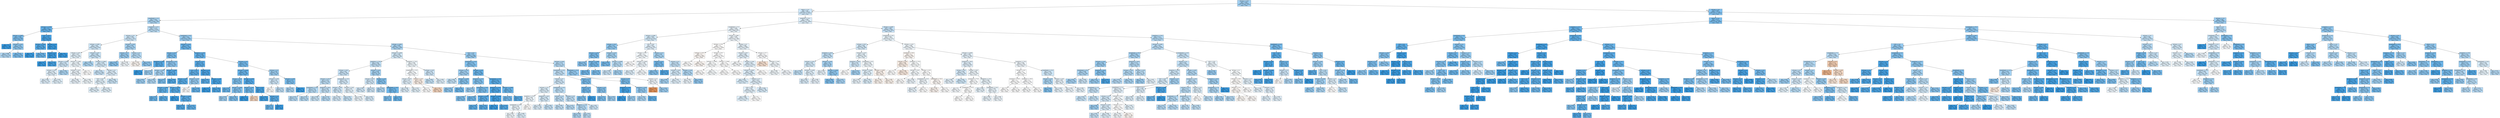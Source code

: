 digraph Tree {
node [shape=box, style="filled", color="black"] ;
0 [label="sdComp <= 0.65\ngini = 0.453\nsamples = 80334\nvalue = [27883, 52451]\nclass = True", fillcolor="#a2d1f3"] ;
1 [label="nbproc <= 4.5\ngini = 0.49\nsamples = 39194\nvalue = [16772, 22422]\nclass = True", fillcolor="#cde6f8"] ;
0 -> 1 [labeldistance=2.5, labelangle=45, headlabel="True"] ;
2 [label="graphDepth <= 3.5\ngini = 0.465\nsamples = 11951\nvalue = [4388, 7563]\nclass = True", fillcolor="#acd6f4"] ;
1 -> 2 ;
3 [label="sdComm <= 0.065\ngini = 0.3\nsamples = 1699\nvalue = [312, 1387]\nclass = True", fillcolor="#66b3eb"] ;
2 -> 3 ;
4 [label="sdComp <= 0.065\ngini = 0.384\nsamples = 1025\nvalue = [266, 759]\nclass = True", fillcolor="#7ebfee"] ;
3 -> 4 ;
5 [label="gini = 0.0\nsamples = 149\nvalue = [0, 149]\nclass = True", fillcolor="#399de5"] ;
4 -> 5 ;
6 [label="sdComm <= 0.02\ngini = 0.423\nsamples = 876\nvalue = [266, 610]\nclass = True", fillcolor="#8fc8f0"] ;
4 -> 6 ;
7 [label="gini = 0.468\nsamples = 370\nvalue = [138, 232]\nclass = True", fillcolor="#afd7f4"] ;
6 -> 7 ;
8 [label="gini = 0.378\nsamples = 506\nvalue = [128, 378]\nclass = True", fillcolor="#7cbeee"] ;
6 -> 8 ;
9 [label="CCR <= 0.55\ngini = 0.127\nsamples = 674\nvalue = [46, 628]\nclass = True", fillcolor="#48a4e7"] ;
3 -> 9 ;
10 [label="sdComp <= 0.065\ngini = 0.225\nsamples = 340\nvalue = [44, 296]\nclass = True", fillcolor="#56ace9"] ;
9 -> 10 ;
11 [label="gini = 0.0\nsamples = 118\nvalue = [0, 118]\nclass = True", fillcolor="#399de5"] ;
10 -> 11 ;
12 [label="gini = 0.318\nsamples = 222\nvalue = [44, 178]\nclass = True", fillcolor="#6ab5eb"] ;
10 -> 12 ;
13 [label="sdComm <= 0.2\ngini = 0.012\nsamples = 334\nvalue = [2, 332]\nclass = True", fillcolor="#3a9ee5"] ;
9 -> 13 ;
14 [label="sdComp <= 0.2\ngini = 0.049\nsamples = 80\nvalue = [2, 78]\nclass = True", fillcolor="#3ea0e6"] ;
13 -> 14 ;
15 [label="gini = 0.0\nsamples = 52\nvalue = [0, 52]\nclass = True", fillcolor="#399de5"] ;
14 -> 15 ;
16 [label="gini = 0.133\nsamples = 28\nvalue = [2, 26]\nclass = True", fillcolor="#48a5e7"] ;
14 -> 16 ;
17 [label="gini = 0.0\nsamples = 254\nvalue = [0, 254]\nclass = True", fillcolor="#399de5"] ;
13 -> 17 ;
18 [label="graphSize <= 22.5\ngini = 0.479\nsamples = 10252\nvalue = [4076, 6176]\nclass = True", fillcolor="#bcdef6"] ;
2 -> 18 ;
19 [label="sdComm <= 0.2\ngini = 0.489\nsamples = 7190\nvalue = [3074, 4116]\nclass = True", fillcolor="#cde6f8"] ;
18 -> 19 ;
20 [label="sdComp <= 0.065\ngini = 0.491\nsamples = 6612\nvalue = [2866, 3746]\nclass = True", fillcolor="#d0e8f9"] ;
19 -> 20 ;
21 [label="sdComp <= 0.02\ngini = 0.497\nsamples = 1762\nvalue = [812, 950]\nclass = True", fillcolor="#e2f1fb"] ;
20 -> 21 ;
22 [label="sdComm <= 0.065\ngini = 0.491\nsamples = 670\nvalue = [290, 380]\nclass = True", fillcolor="#d0e8f9"] ;
21 -> 22 ;
23 [label="sdComm <= 0.02\ngini = 0.497\nsamples = 480\nvalue = [220, 260]\nclass = True", fillcolor="#e1f0fb"] ;
22 -> 23 ;
24 [label="gini = 0.496\nsamples = 202\nvalue = [92, 110]\nclass = True", fillcolor="#dfeffb"] ;
23 -> 24 ;
25 [label="gini = 0.497\nsamples = 278\nvalue = [128, 150]\nclass = True", fillcolor="#e2f1fb"] ;
23 -> 25 ;
26 [label="gini = 0.465\nsamples = 190\nvalue = [70, 120]\nclass = True", fillcolor="#acd6f4"] ;
22 -> 26 ;
27 [label="sdComm <= 0.065\ngini = 0.499\nsamples = 1092\nvalue = [522, 570]\nclass = True", fillcolor="#eef7fd"] ;
21 -> 27 ;
28 [label="sdComm <= 0.02\ngini = 0.499\nsamples = 940\nvalue = [446, 494]\nclass = True", fillcolor="#ecf5fc"] ;
27 -> 28 ;
29 [label="gini = 0.498\nsamples = 636\nvalue = [300, 336]\nclass = True", fillcolor="#eaf4fc"] ;
28 -> 29 ;
30 [label="gini = 0.499\nsamples = 304\nvalue = [146, 158]\nclass = True", fillcolor="#f0f8fd"] ;
28 -> 30 ;
31 [label="gini = 0.5\nsamples = 152\nvalue = [76, 76]\nclass = False", fillcolor="#ffffff"] ;
27 -> 31 ;
32 [label="sdComm <= 0.02\ngini = 0.488\nsamples = 4850\nvalue = [2054, 2796]\nclass = True", fillcolor="#cae5f8"] ;
20 -> 32 ;
33 [label="gini = 0.466\nsamples = 1134\nvalue = [420, 714]\nclass = True", fillcolor="#add7f4"] ;
32 -> 33 ;
34 [label="sdComm <= 0.065\ngini = 0.493\nsamples = 3716\nvalue = [1634, 2082]\nclass = True", fillcolor="#d4eaf9"] ;
32 -> 34 ;
35 [label="gini = 0.487\nsamples = 1550\nvalue = [652, 898]\nclass = True", fillcolor="#c9e4f8"] ;
34 -> 35 ;
36 [label="sdComp <= 0.2\ngini = 0.496\nsamples = 2166\nvalue = [982, 1184]\nclass = True", fillcolor="#ddeefb"] ;
34 -> 36 ;
37 [label="CCR <= 0.55\ngini = 0.497\nsamples = 1706\nvalue = [786, 920]\nclass = True", fillcolor="#e2f1fb"] ;
36 -> 37 ;
38 [label="gini = 0.497\nsamples = 1076\nvalue = [496, 580]\nclass = True", fillcolor="#e2f1fb"] ;
37 -> 38 ;
39 [label="gini = 0.497\nsamples = 630\nvalue = [290, 340]\nclass = True", fillcolor="#e2f1fb"] ;
37 -> 39 ;
40 [label="gini = 0.489\nsamples = 460\nvalue = [196, 264]\nclass = True", fillcolor="#cce6f8"] ;
36 -> 40 ;
41 [label="sdComm <= 0.65\ngini = 0.461\nsamples = 578\nvalue = [208, 370]\nclass = True", fillcolor="#a8d4f4"] ;
19 -> 41 ;
42 [label="sdComp <= 0.2\ngini = 0.441\nsamples = 286\nvalue = [94, 192]\nclass = True", fillcolor="#9acdf2"] ;
41 -> 42 ;
43 [label="gini = 0.414\nsamples = 232\nvalue = [68, 164]\nclass = True", fillcolor="#8bc6f0"] ;
42 -> 43 ;
44 [label="gini = 0.499\nsamples = 54\nvalue = [26, 28]\nclass = True", fillcolor="#f1f8fd"] ;
42 -> 44 ;
45 [label="sdComp <= 0.2\ngini = 0.476\nsamples = 292\nvalue = [114, 178]\nclass = True", fillcolor="#b8dcf6"] ;
41 -> 45 ;
46 [label="gini = 0.499\nsamples = 120\nvalue = [62, 58]\nclass = False", fillcolor="#fdf7f2"] ;
45 -> 46 ;
47 [label="gini = 0.422\nsamples = 172\nvalue = [52, 120]\nclass = True", fillcolor="#8fc7f0"] ;
45 -> 47 ;
48 [label="graphDepth <= 9.0\ngini = 0.44\nsamples = 3062\nvalue = [1002, 2060]\nclass = True", fillcolor="#99cdf2"] ;
18 -> 48 ;
49 [label="sdComm <= 0.02\ngini = 0.322\nsamples = 744\nvalue = [150, 594]\nclass = True", fillcolor="#6bb6ec"] ;
48 -> 49 ;
50 [label="sdComp <= 0.02\ngini = 0.377\nsamples = 206\nvalue = [52, 154]\nclass = True", fillcolor="#7cbeee"] ;
49 -> 50 ;
51 [label="graphSize <= 40.0\ngini = 0.238\nsamples = 58\nvalue = [8, 50]\nclass = True", fillcolor="#59ade9"] ;
50 -> 51 ;
52 [label="gini = 0.0\nsamples = 34\nvalue = [0, 34]\nclass = True", fillcolor="#399de5"] ;
51 -> 52 ;
53 [label="gini = 0.444\nsamples = 24\nvalue = [8, 16]\nclass = True", fillcolor="#9ccef2"] ;
51 -> 53 ;
54 [label="graphDepth <= 6.5\ngini = 0.418\nsamples = 148\nvalue = [44, 104]\nclass = True", fillcolor="#8dc6f0"] ;
50 -> 54 ;
55 [label="sdComp <= 0.065\ngini = 0.46\nsamples = 106\nvalue = [38, 68]\nclass = True", fillcolor="#a8d4f4"] ;
54 -> 55 ;
56 [label="gini = 0.444\nsamples = 42\nvalue = [14, 28]\nclass = True", fillcolor="#9ccef2"] ;
55 -> 56 ;
57 [label="gini = 0.469\nsamples = 64\nvalue = [24, 40]\nclass = True", fillcolor="#b0d8f5"] ;
55 -> 57 ;
58 [label="sdComp <= 0.065\ngini = 0.245\nsamples = 42\nvalue = [6, 36]\nclass = True", fillcolor="#5aade9"] ;
54 -> 58 ;
59 [label="gini = 0.375\nsamples = 8\nvalue = [2, 6]\nclass = True", fillcolor="#7bbeee"] ;
58 -> 59 ;
60 [label="gini = 0.208\nsamples = 34\nvalue = [4, 30]\nclass = True", fillcolor="#53aae8"] ;
58 -> 60 ;
61 [label="graphSize <= 40.0\ngini = 0.298\nsamples = 538\nvalue = [98, 440]\nclass = True", fillcolor="#65b3eb"] ;
49 -> 61 ;
62 [label="sdComp <= 0.2\ngini = 0.253\nsamples = 310\nvalue = [46, 264]\nclass = True", fillcolor="#5caeea"] ;
61 -> 62 ;
63 [label="CCR <= 0.55\ngini = 0.276\nsamples = 242\nvalue = [40, 202]\nclass = True", fillcolor="#60b0ea"] ;
62 -> 63 ;
64 [label="sdComp <= 0.02\ngini = 0.237\nsamples = 204\nvalue = [28, 176]\nclass = True", fillcolor="#58ade9"] ;
63 -> 64 ;
65 [label="sdComm <= 0.065\ngini = 0.278\nsamples = 36\nvalue = [6, 30]\nclass = True", fillcolor="#61b1ea"] ;
64 -> 65 ;
66 [label="gini = 0.32\nsamples = 10\nvalue = [2, 8]\nclass = True", fillcolor="#6ab6ec"] ;
65 -> 66 ;
67 [label="gini = 0.26\nsamples = 26\nvalue = [4, 22]\nclass = True", fillcolor="#5dafea"] ;
65 -> 67 ;
68 [label="sdComp <= 0.065\ngini = 0.228\nsamples = 168\nvalue = [22, 146]\nclass = True", fillcolor="#57ace9"] ;
64 -> 68 ;
69 [label="gini = 0.0\nsamples = 14\nvalue = [0, 14]\nclass = True", fillcolor="#399de5"] ;
68 -> 69 ;
70 [label="sdComm <= 0.065\ngini = 0.245\nsamples = 154\nvalue = [22, 132]\nclass = True", fillcolor="#5aade9"] ;
68 -> 70 ;
71 [label="gini = 0.202\nsamples = 70\nvalue = [8, 62]\nclass = True", fillcolor="#53aae8"] ;
70 -> 71 ;
72 [label="gini = 0.278\nsamples = 84\nvalue = [14, 70]\nclass = True", fillcolor="#61b1ea"] ;
70 -> 72 ;
73 [label="sdComm <= 0.55\ngini = 0.432\nsamples = 38\nvalue = [12, 26]\nclass = True", fillcolor="#94caf1"] ;
63 -> 73 ;
74 [label="gini = 0.5\nsamples = 16\nvalue = [8, 8]\nclass = False", fillcolor="#ffffff"] ;
73 -> 74 ;
75 [label="gini = 0.298\nsamples = 22\nvalue = [4, 18]\nclass = True", fillcolor="#65b3eb"] ;
73 -> 75 ;
76 [label="sdComm <= 0.2\ngini = 0.161\nsamples = 68\nvalue = [6, 62]\nclass = True", fillcolor="#4ca6e8"] ;
62 -> 76 ;
77 [label="gini = 0.245\nsamples = 14\nvalue = [2, 12]\nclass = True", fillcolor="#5aade9"] ;
76 -> 77 ;
78 [label="sdComm <= 0.65\ngini = 0.137\nsamples = 54\nvalue = [4, 50]\nclass = True", fillcolor="#49a5e7"] ;
76 -> 78 ;
79 [label="gini = 0.0\nsamples = 16\nvalue = [0, 16]\nclass = True", fillcolor="#399de5"] ;
78 -> 79 ;
80 [label="gini = 0.188\nsamples = 38\nvalue = [4, 34]\nclass = True", fillcolor="#50a9e8"] ;
78 -> 80 ;
81 [label="sdComm <= 0.2\ngini = 0.352\nsamples = 228\nvalue = [52, 176]\nclass = True", fillcolor="#74baed"] ;
61 -> 81 ;
82 [label="sdComm <= 0.065\ngini = 0.308\nsamples = 168\nvalue = [32, 136]\nclass = True", fillcolor="#68b4eb"] ;
81 -> 82 ;
83 [label="sdComp <= 0.02\ngini = 0.387\nsamples = 84\nvalue = [22, 62]\nclass = True", fillcolor="#7fc0ee"] ;
82 -> 83 ;
84 [label="gini = 0.32\nsamples = 10\nvalue = [2, 8]\nclass = True", fillcolor="#6ab6ec"] ;
83 -> 84 ;
85 [label="sdComp <= 0.065\ngini = 0.394\nsamples = 74\nvalue = [20, 54]\nclass = True", fillcolor="#82c1ef"] ;
83 -> 85 ;
86 [label="gini = 0.444\nsamples = 12\nvalue = [4, 8]\nclass = True", fillcolor="#9ccef2"] ;
85 -> 86 ;
87 [label="gini = 0.383\nsamples = 62\nvalue = [16, 46]\nclass = True", fillcolor="#7ebfee"] ;
85 -> 87 ;
88 [label="sdComp <= 0.065\ngini = 0.21\nsamples = 84\nvalue = [10, 74]\nclass = True", fillcolor="#54aae9"] ;
82 -> 88 ;
89 [label="sdComp <= 0.02\ngini = 0.337\nsamples = 28\nvalue = [6, 22]\nclass = True", fillcolor="#6fb8ec"] ;
88 -> 89 ;
90 [label="gini = 0.0\nsamples = 18\nvalue = [0, 18]\nclass = True", fillcolor="#399de5"] ;
89 -> 90 ;
91 [label="gini = 0.48\nsamples = 10\nvalue = [6, 4]\nclass = False", fillcolor="#f6d5bd"] ;
89 -> 91 ;
92 [label="CCR <= 0.55\ngini = 0.133\nsamples = 56\nvalue = [4, 52]\nclass = True", fillcolor="#48a5e7"] ;
88 -> 92 ;
93 [label="gini = 0.091\nsamples = 42\nvalue = [2, 40]\nclass = True", fillcolor="#43a2e6"] ;
92 -> 93 ;
94 [label="sdComp <= 0.2\ngini = 0.245\nsamples = 14\nvalue = [2, 12]\nclass = True", fillcolor="#5aade9"] ;
92 -> 94 ;
95 [label="gini = 0.32\nsamples = 10\nvalue = [2, 8]\nclass = True", fillcolor="#6ab6ec"] ;
94 -> 95 ;
96 [label="gini = 0.0\nsamples = 4\nvalue = [0, 4]\nclass = True", fillcolor="#399de5"] ;
94 -> 96 ;
97 [label="sdComp <= 0.2\ngini = 0.444\nsamples = 60\nvalue = [20, 40]\nclass = True", fillcolor="#9ccef2"] ;
81 -> 97 ;
98 [label="sdComm <= 0.65\ngini = 0.49\nsamples = 28\nvalue = [12, 16]\nclass = True", fillcolor="#cee6f8"] ;
97 -> 98 ;
99 [label="gini = 0.5\nsamples = 8\nvalue = [4, 4]\nclass = False", fillcolor="#ffffff"] ;
98 -> 99 ;
100 [label="gini = 0.48\nsamples = 20\nvalue = [8, 12]\nclass = True", fillcolor="#bddef6"] ;
98 -> 100 ;
101 [label="sdComm <= 0.65\ngini = 0.375\nsamples = 32\nvalue = [8, 24]\nclass = True", fillcolor="#7bbeee"] ;
97 -> 101 ;
102 [label="gini = 0.463\nsamples = 22\nvalue = [8, 14]\nclass = True", fillcolor="#aad5f4"] ;
101 -> 102 ;
103 [label="gini = 0.0\nsamples = 10\nvalue = [0, 10]\nclass = True", fillcolor="#399de5"] ;
101 -> 103 ;
104 [label="sdComp <= 0.065\ngini = 0.465\nsamples = 2318\nvalue = [852, 1466]\nclass = True", fillcolor="#acd6f4"] ;
48 -> 104 ;
105 [label="sdComm <= 0.065\ngini = 0.493\nsamples = 834\nvalue = [366, 468]\nclass = True", fillcolor="#d4eaf9"] ;
104 -> 105 ;
106 [label="graphSize <= 75.0\ngini = 0.483\nsamples = 480\nvalue = [196, 284]\nclass = True", fillcolor="#c2e1f7"] ;
105 -> 106 ;
107 [label="sdComp <= 0.02\ngini = 0.487\nsamples = 390\nvalue = [164, 226]\nclass = True", fillcolor="#c9e4f8"] ;
106 -> 107 ;
108 [label="sdComm <= 0.02\ngini = 0.479\nsamples = 186\nvalue = [74, 112]\nclass = True", fillcolor="#bcdef6"] ;
107 -> 108 ;
109 [label="graphDepth <= 13.5\ngini = 0.474\nsamples = 88\nvalue = [34, 54]\nclass = True", fillcolor="#b6dbf5"] ;
108 -> 109 ;
110 [label="gini = 0.473\nsamples = 26\nvalue = [10, 16]\nclass = True", fillcolor="#b5daf5"] ;
109 -> 110 ;
111 [label="gini = 0.475\nsamples = 62\nvalue = [24, 38]\nclass = True", fillcolor="#b6dbf5"] ;
109 -> 111 ;
112 [label="graphSize <= 40.0\ngini = 0.483\nsamples = 98\nvalue = [40, 58]\nclass = True", fillcolor="#c2e1f7"] ;
108 -> 112 ;
113 [label="gini = 0.488\nsamples = 52\nvalue = [22, 30]\nclass = True", fillcolor="#cae5f8"] ;
112 -> 113 ;
114 [label="gini = 0.476\nsamples = 46\nvalue = [18, 28]\nclass = True", fillcolor="#b8dcf6"] ;
112 -> 114 ;
115 [label="graphDepth <= 13.5\ngini = 0.493\nsamples = 204\nvalue = [90, 114]\nclass = True", fillcolor="#d5eafa"] ;
107 -> 115 ;
116 [label="sdComm <= 0.02\ngini = 0.49\nsamples = 130\nvalue = [56, 74]\nclass = True", fillcolor="#cfe7f9"] ;
115 -> 116 ;
117 [label="gini = 0.493\nsamples = 68\nvalue = [30, 38]\nclass = True", fillcolor="#d5eafa"] ;
116 -> 117 ;
118 [label="gini = 0.487\nsamples = 62\nvalue = [26, 36]\nclass = True", fillcolor="#c8e4f8"] ;
116 -> 118 ;
119 [label="sdComm <= 0.02\ngini = 0.497\nsamples = 74\nvalue = [34, 40]\nclass = True", fillcolor="#e1f0fb"] ;
115 -> 119 ;
120 [label="gini = 0.499\nsamples = 38\nvalue = [18, 20]\nclass = True", fillcolor="#ebf5fc"] ;
119 -> 120 ;
121 [label="gini = 0.494\nsamples = 36\nvalue = [16, 20]\nclass = True", fillcolor="#d7ebfa"] ;
119 -> 121 ;
122 [label="sdComm <= 0.02\ngini = 0.458\nsamples = 90\nvalue = [32, 58]\nclass = True", fillcolor="#a6d3f3"] ;
106 -> 122 ;
123 [label="sdComp <= 0.02\ngini = 0.491\nsamples = 46\nvalue = [20, 26]\nclass = True", fillcolor="#d1e8f9"] ;
122 -> 123 ;
124 [label="gini = 0.492\nsamples = 32\nvalue = [14, 18]\nclass = True", fillcolor="#d3e9f9"] ;
123 -> 124 ;
125 [label="gini = 0.49\nsamples = 14\nvalue = [6, 8]\nclass = True", fillcolor="#cee6f8"] ;
123 -> 125 ;
126 [label="sdComp <= 0.02\ngini = 0.397\nsamples = 44\nvalue = [12, 32]\nclass = True", fillcolor="#83c2ef"] ;
122 -> 126 ;
127 [label="gini = 0.469\nsamples = 16\nvalue = [6, 10]\nclass = True", fillcolor="#b0d8f5"] ;
126 -> 127 ;
128 [label="graphDepth <= 25.5\ngini = 0.337\nsamples = 28\nvalue = [6, 22]\nclass = True", fillcolor="#6fb8ec"] ;
126 -> 128 ;
129 [label="gini = 0.375\nsamples = 8\nvalue = [2, 6]\nclass = True", fillcolor="#7bbeee"] ;
128 -> 129 ;
130 [label="gini = 0.32\nsamples = 20\nvalue = [4, 16]\nclass = True", fillcolor="#6ab6ec"] ;
128 -> 130 ;
131 [label="graphSize <= 75.0\ngini = 0.499\nsamples = 354\nvalue = [170, 184]\nclass = True", fillcolor="#f0f8fd"] ;
105 -> 131 ;
132 [label="graphDepth <= 13.5\ngini = 0.5\nsamples = 298\nvalue = [146, 152]\nclass = True", fillcolor="#f7fbfe"] ;
131 -> 132 ;
133 [label="sdComp <= 0.02\ngini = 0.497\nsamples = 170\nvalue = [78, 92]\nclass = True", fillcolor="#e1f0fb"] ;
132 -> 133 ;
134 [label="gini = 0.496\nsamples = 88\nvalue = [40, 48]\nclass = True", fillcolor="#deeffb"] ;
133 -> 134 ;
135 [label="gini = 0.497\nsamples = 82\nvalue = [38, 44]\nclass = True", fillcolor="#e4f2fb"] ;
133 -> 135 ;
136 [label="sdComp <= 0.02\ngini = 0.498\nsamples = 128\nvalue = [68, 60]\nclass = False", fillcolor="#fcf0e8"] ;
132 -> 136 ;
137 [label="gini = 0.5\nsamples = 88\nvalue = [44, 44]\nclass = False", fillcolor="#ffffff"] ;
136 -> 137 ;
138 [label="gini = 0.48\nsamples = 40\nvalue = [24, 16]\nclass = False", fillcolor="#f6d5bd"] ;
136 -> 138 ;
139 [label="sdComp <= 0.02\ngini = 0.49\nsamples = 56\nvalue = [24, 32]\nclass = True", fillcolor="#cee6f8"] ;
131 -> 139 ;
140 [label="gini = 0.484\nsamples = 34\nvalue = [14, 20]\nclass = True", fillcolor="#c4e2f7"] ;
139 -> 140 ;
141 [label="gini = 0.496\nsamples = 22\nvalue = [10, 12]\nclass = True", fillcolor="#deeffb"] ;
139 -> 141 ;
142 [label="CCR <= 0.55\ngini = 0.44\nsamples = 1484\nvalue = [486, 998]\nclass = True", fillcolor="#99cdf2"] ;
104 -> 142 ;
143 [label="graphDepth <= 13.5\ngini = 0.397\nsamples = 762\nvalue = [208, 554]\nclass = True", fillcolor="#83c2ef"] ;
142 -> 143 ;
144 [label="sdComm <= 0.02\ngini = 0.451\nsamples = 378\nvalue = [130, 248]\nclass = True", fillcolor="#a1d0f3"] ;
143 -> 144 ;
145 [label="gini = 0.485\nsamples = 184\nvalue = [76, 108]\nclass = True", fillcolor="#c4e2f7"] ;
144 -> 145 ;
146 [label="sdComm <= 0.065\ngini = 0.402\nsamples = 194\nvalue = [54, 140]\nclass = True", fillcolor="#85c3ef"] ;
144 -> 146 ;
147 [label="gini = 0.423\nsamples = 138\nvalue = [42, 96]\nclass = True", fillcolor="#90c8f0"] ;
146 -> 147 ;
148 [label="gini = 0.337\nsamples = 56\nvalue = [12, 44]\nclass = True", fillcolor="#6fb8ec"] ;
146 -> 148 ;
149 [label="sdComm <= 0.02\ngini = 0.324\nsamples = 384\nvalue = [78, 306]\nclass = True", fillcolor="#6bb6ec"] ;
143 -> 149 ;
150 [label="graphSize <= 75.0\ngini = 0.396\nsamples = 184\nvalue = [50, 134]\nclass = True", fillcolor="#83c2ef"] ;
149 -> 150 ;
151 [label="gini = 0.444\nsamples = 54\nvalue = [18, 36]\nclass = True", fillcolor="#9ccef2"] ;
150 -> 151 ;
152 [label="graphDepth <= 25.5\ngini = 0.371\nsamples = 130\nvalue = [32, 98]\nclass = True", fillcolor="#7abded"] ;
150 -> 152 ;
153 [label="gini = 0.388\nsamples = 76\nvalue = [20, 56]\nclass = True", fillcolor="#80c0ee"] ;
152 -> 153 ;
154 [label="gini = 0.346\nsamples = 54\nvalue = [12, 42]\nclass = True", fillcolor="#72b9ec"] ;
152 -> 154 ;
155 [label="graphDepth <= 25.5\ngini = 0.241\nsamples = 200\nvalue = [28, 172]\nclass = True", fillcolor="#59ade9"] ;
149 -> 155 ;
156 [label="graphSize <= 75.0\ngini = 0.18\nsamples = 120\nvalue = [12, 108]\nclass = True", fillcolor="#4fa8e8"] ;
155 -> 156 ;
157 [label="sdComm <= 0.065\ngini = 0.257\nsamples = 66\nvalue = [10, 56]\nclass = True", fillcolor="#5caeea"] ;
156 -> 157 ;
158 [label="gini = 0.26\nsamples = 26\nvalue = [4, 22]\nclass = True", fillcolor="#5dafea"] ;
157 -> 158 ;
159 [label="gini = 0.255\nsamples = 40\nvalue = [6, 34]\nclass = True", fillcolor="#5caeea"] ;
157 -> 159 ;
160 [label="sdComm <= 0.065\ngini = 0.071\nsamples = 54\nvalue = [2, 52]\nclass = True", fillcolor="#41a1e6"] ;
156 -> 160 ;
161 [label="gini = 0.0\nsamples = 38\nvalue = [0, 38]\nclass = True", fillcolor="#399de5"] ;
160 -> 161 ;
162 [label="gini = 0.219\nsamples = 16\nvalue = [2, 14]\nclass = True", fillcolor="#55abe9"] ;
160 -> 162 ;
163 [label="sdComm <= 0.065\ngini = 0.32\nsamples = 80\nvalue = [16, 64]\nclass = True", fillcolor="#6ab6ec"] ;
155 -> 163 ;
164 [label="gini = 0.355\nsamples = 52\nvalue = [12, 40]\nclass = True", fillcolor="#74baed"] ;
163 -> 164 ;
165 [label="gini = 0.245\nsamples = 28\nvalue = [4, 24]\nclass = True", fillcolor="#5aade9"] ;
163 -> 165 ;
166 [label="sdComm <= 0.65\ngini = 0.474\nsamples = 722\nvalue = [278, 444]\nclass = True", fillcolor="#b5daf5"] ;
142 -> 166 ;
167 [label="graphDepth <= 25.5\ngini = 0.483\nsamples = 550\nvalue = [224, 326]\nclass = True", fillcolor="#c1e0f7"] ;
166 -> 167 ;
168 [label="sdComp <= 0.2\ngini = 0.491\nsamples = 470\nvalue = [204, 266]\nclass = True", fillcolor="#d1e8f9"] ;
167 -> 168 ;
169 [label="sdComm <= 0.2\ngini = 0.495\nsamples = 292\nvalue = [132, 160]\nclass = True", fillcolor="#dceefa"] ;
168 -> 169 ;
170 [label="graphSize <= 75.0\ngini = 0.499\nsamples = 84\nvalue = [40, 44]\nclass = True", fillcolor="#edf6fd"] ;
169 -> 170 ;
171 [label="graphDepth <= 13.5\ngini = 0.499\nsamples = 76\nvalue = [36, 40]\nclass = True", fillcolor="#ebf5fc"] ;
170 -> 171 ;
172 [label="gini = 0.499\nsamples = 54\nvalue = [26, 28]\nclass = True", fillcolor="#f1f8fd"] ;
171 -> 172 ;
173 [label="gini = 0.496\nsamples = 22\nvalue = [10, 12]\nclass = True", fillcolor="#deeffb"] ;
171 -> 173 ;
174 [label="gini = 0.5\nsamples = 8\nvalue = [4, 4]\nclass = False", fillcolor="#ffffff"] ;
170 -> 174 ;
175 [label="graphSize <= 40.0\ngini = 0.493\nsamples = 208\nvalue = [92, 116]\nclass = True", fillcolor="#d6ebfa"] ;
169 -> 175 ;
176 [label="gini = 0.495\nsamples = 160\nvalue = [72, 88]\nclass = True", fillcolor="#dbedfa"] ;
175 -> 176 ;
177 [label="gini = 0.486\nsamples = 48\nvalue = [20, 28]\nclass = True", fillcolor="#c6e3f8"] ;
175 -> 177 ;
178 [label="graphDepth <= 13.5\ngini = 0.482\nsamples = 178\nvalue = [72, 106]\nclass = True", fillcolor="#bfe0f7"] ;
168 -> 178 ;
179 [label="sdComm <= 0.2\ngini = 0.481\nsamples = 124\nvalue = [50, 74]\nclass = True", fillcolor="#bfdff7"] ;
178 -> 179 ;
180 [label="gini = 0.484\nsamples = 78\nvalue = [32, 46]\nclass = True", fillcolor="#c3e1f7"] ;
179 -> 180 ;
181 [label="gini = 0.476\nsamples = 46\nvalue = [18, 28]\nclass = True", fillcolor="#b8dcf6"] ;
179 -> 181 ;
182 [label="sdComm <= 0.2\ngini = 0.483\nsamples = 54\nvalue = [22, 32]\nclass = True", fillcolor="#c1e0f7"] ;
178 -> 182 ;
183 [label="graphSize <= 75.0\ngini = 0.473\nsamples = 26\nvalue = [10, 16]\nclass = True", fillcolor="#b5daf5"] ;
182 -> 183 ;
184 [label="gini = 0.469\nsamples = 16\nvalue = [6, 10]\nclass = True", fillcolor="#b0d8f5"] ;
183 -> 184 ;
185 [label="gini = 0.48\nsamples = 10\nvalue = [4, 6]\nclass = True", fillcolor="#bddef6"] ;
183 -> 185 ;
186 [label="gini = 0.49\nsamples = 28\nvalue = [12, 16]\nclass = True", fillcolor="#cee6f8"] ;
182 -> 186 ;
187 [label="sdComm <= 0.2\ngini = 0.375\nsamples = 80\nvalue = [20, 60]\nclass = True", fillcolor="#7bbeee"] ;
167 -> 187 ;
188 [label="sdComp <= 0.2\ngini = 0.355\nsamples = 52\nvalue = [12, 40]\nclass = True", fillcolor="#74baed"] ;
187 -> 188 ;
189 [label="gini = 0.386\nsamples = 46\nvalue = [12, 34]\nclass = True", fillcolor="#7fc0ee"] ;
188 -> 189 ;
190 [label="gini = 0.0\nsamples = 6\nvalue = [0, 6]\nclass = True", fillcolor="#399de5"] ;
188 -> 190 ;
191 [label="sdComp <= 0.2\ngini = 0.408\nsamples = 28\nvalue = [8, 20]\nclass = True", fillcolor="#88c4ef"] ;
187 -> 191 ;
192 [label="gini = 0.375\nsamples = 16\nvalue = [4, 12]\nclass = True", fillcolor="#7bbeee"] ;
191 -> 192 ;
193 [label="gini = 0.444\nsamples = 12\nvalue = [4, 8]\nclass = True", fillcolor="#9ccef2"] ;
191 -> 193 ;
194 [label="graphDepth <= 25.5\ngini = 0.431\nsamples = 172\nvalue = [54, 118]\nclass = True", fillcolor="#94caf1"] ;
166 -> 194 ;
195 [label="sdComp <= 0.2\ngini = 0.371\nsamples = 122\nvalue = [30, 92]\nclass = True", fillcolor="#7abded"] ;
194 -> 195 ;
196 [label="graphSize <= 75.0\ngini = 0.117\nsamples = 32\nvalue = [2, 30]\nclass = True", fillcolor="#46a4e7"] ;
195 -> 196 ;
197 [label="gini = 0.0\nsamples = 26\nvalue = [0, 26]\nclass = True", fillcolor="#399de5"] ;
196 -> 197 ;
198 [label="gini = 0.444\nsamples = 6\nvalue = [2, 4]\nclass = True", fillcolor="#9ccef2"] ;
196 -> 198 ;
199 [label="graphSize <= 40.0\ngini = 0.429\nsamples = 90\nvalue = [28, 62]\nclass = True", fillcolor="#92c9f1"] ;
195 -> 199 ;
200 [label="gini = 0.463\nsamples = 66\nvalue = [24, 42]\nclass = True", fillcolor="#aad5f4"] ;
199 -> 200 ;
201 [label="gini = 0.278\nsamples = 24\nvalue = [4, 20]\nclass = True", fillcolor="#61b1ea"] ;
199 -> 201 ;
202 [label="sdComp <= 0.2\ngini = 0.499\nsamples = 50\nvalue = [24, 26]\nclass = True", fillcolor="#f0f7fd"] ;
194 -> 202 ;
203 [label="gini = 0.245\nsamples = 14\nvalue = [12, 2]\nclass = False", fillcolor="#e9965a"] ;
202 -> 203 ;
204 [label="gini = 0.444\nsamples = 36\nvalue = [12, 24]\nclass = True", fillcolor="#9ccef2"] ;
202 -> 204 ;
205 [label="graphSize <= 22.5\ngini = 0.496\nsamples = 27243\nvalue = [12384, 14859]\nclass = True", fillcolor="#deeffb"] ;
1 -> 205 ;
206 [label="graphDepth <= 3.5\ngini = 0.498\nsamples = 18797\nvalue = [8860, 9937]\nclass = True", fillcolor="#eaf4fc"] ;
205 -> 206 ;
207 [label="sdComp <= 0.065\ngini = 0.493\nsamples = 4015\nvalue = [1766, 2249]\nclass = True", fillcolor="#d4eaf9"] ;
206 -> 207 ;
208 [label="sdComp <= 0.02\ngini = 0.43\nsamples = 550\nvalue = [172, 378]\nclass = True", fillcolor="#93caf1"] ;
207 -> 208 ;
209 [label="sdComm <= 0.02\ngini = 0.383\nsamples = 248\nvalue = [64, 184]\nclass = True", fillcolor="#7ebfee"] ;
208 -> 209 ;
210 [label="gini = 0.413\nsamples = 96\nvalue = [28, 68]\nclass = True", fillcolor="#8bc5f0"] ;
209 -> 210 ;
211 [label="sdComm <= 0.065\ngini = 0.361\nsamples = 152\nvalue = [36, 116]\nclass = True", fillcolor="#76bbed"] ;
209 -> 211 ;
212 [label="gini = 0.348\nsamples = 98\nvalue = [22, 76]\nclass = True", fillcolor="#72b9ed"] ;
211 -> 212 ;
213 [label="gini = 0.384\nsamples = 54\nvalue = [14, 40]\nclass = True", fillcolor="#7ebfee"] ;
211 -> 213 ;
214 [label="sdComm <= 0.02\ngini = 0.459\nsamples = 302\nvalue = [108, 194]\nclass = True", fillcolor="#a7d4f3"] ;
208 -> 214 ;
215 [label="gini = 0.368\nsamples = 74\nvalue = [18, 56]\nclass = True", fillcolor="#79bced"] ;
214 -> 215 ;
216 [label="sdComm <= 0.065\ngini = 0.478\nsamples = 228\nvalue = [90, 138]\nclass = True", fillcolor="#baddf6"] ;
214 -> 216 ;
217 [label="gini = 0.489\nsamples = 132\nvalue = [56, 76]\nclass = True", fillcolor="#cbe5f8"] ;
216 -> 217 ;
218 [label="gini = 0.457\nsamples = 96\nvalue = [34, 62]\nclass = True", fillcolor="#a6d3f3"] ;
216 -> 218 ;
219 [label="CCR <= 0.55\ngini = 0.497\nsamples = 3465\nvalue = [1594, 1871]\nclass = True", fillcolor="#e2f0fb"] ;
207 -> 219 ;
220 [label="sdComm <= 0.02\ngini = 0.5\nsamples = 2694\nvalue = [1312, 1382]\nclass = True", fillcolor="#f5fafe"] ;
219 -> 220 ;
221 [label="gini = 0.5\nsamples = 1172\nvalue = [584, 588]\nclass = True", fillcolor="#fefeff"] ;
220 -> 221 ;
222 [label="sdComm <= 0.065\ngini = 0.499\nsamples = 1522\nvalue = [728, 794]\nclass = True", fillcolor="#eff7fd"] ;
220 -> 222 ;
223 [label="gini = 0.496\nsamples = 430\nvalue = [196, 234]\nclass = True", fillcolor="#dfeffb"] ;
222 -> 223 ;
224 [label="gini = 0.5\nsamples = 1092\nvalue = [532, 560]\nclass = True", fillcolor="#f5fafe"] ;
222 -> 224 ;
225 [label="sdComm <= 0.2\ngini = 0.464\nsamples = 771\nvalue = [282, 489]\nclass = True", fillcolor="#abd6f4"] ;
219 -> 225 ;
226 [label="sdComp <= 0.2\ngini = 0.366\nsamples = 216\nvalue = [52, 164]\nclass = True", fillcolor="#78bced"] ;
225 -> 226 ;
227 [label="gini = 0.404\nsamples = 164\nvalue = [46, 118]\nclass = True", fillcolor="#86c3ef"] ;
226 -> 227 ;
228 [label="gini = 0.204\nsamples = 52\nvalue = [6, 46]\nclass = True", fillcolor="#53aae8"] ;
226 -> 228 ;
229 [label="sdComp <= 0.2\ngini = 0.485\nsamples = 555\nvalue = [230, 325]\nclass = True", fillcolor="#c5e2f7"] ;
225 -> 229 ;
230 [label="sdComm <= 0.65\ngini = 0.492\nsamples = 349\nvalue = [152, 197]\nclass = True", fillcolor="#d2e9f9"] ;
229 -> 230 ;
231 [label="gini = 0.458\nsamples = 79\nvalue = [28, 51]\nclass = True", fillcolor="#a6d3f3"] ;
230 -> 231 ;
232 [label="gini = 0.497\nsamples = 270\nvalue = [124, 146]\nclass = True", fillcolor="#e1f0fb"] ;
230 -> 232 ;
233 [label="sdComm <= 0.65\ngini = 0.471\nsamples = 206\nvalue = [78, 128]\nclass = True", fillcolor="#b2d9f5"] ;
229 -> 233 ;
234 [label="gini = 0.499\nsamples = 84\nvalue = [40, 44]\nclass = True", fillcolor="#edf6fd"] ;
233 -> 234 ;
235 [label="gini = 0.429\nsamples = 122\nvalue = [38, 84]\nclass = True", fillcolor="#93c9f1"] ;
233 -> 235 ;
236 [label="sdComp <= 0.065\ngini = 0.499\nsamples = 14782\nvalue = [7094, 7688]\nclass = True", fillcolor="#f0f7fd"] ;
206 -> 236 ;
237 [label="sdComm <= 0.02\ngini = 0.5\nsamples = 4120\nvalue = [2072, 2048]\nclass = False", fillcolor="#fffefd"] ;
236 -> 237 ;
238 [label="sdComp <= 0.02\ngini = 0.5\nsamples = 1420\nvalue = [726, 694]\nclass = False", fillcolor="#fef9f6"] ;
237 -> 238 ;
239 [label="gini = 0.5\nsamples = 316\nvalue = [158, 158]\nclass = False", fillcolor="#ffffff"] ;
238 -> 239 ;
240 [label="gini = 0.5\nsamples = 1104\nvalue = [568, 536]\nclass = False", fillcolor="#fef8f4"] ;
238 -> 240 ;
241 [label="sdComp <= 0.02\ngini = 0.5\nsamples = 2700\nvalue = [1346, 1354]\nclass = True", fillcolor="#fefeff"] ;
237 -> 241 ;
242 [label="sdComm <= 0.065\ngini = 0.5\nsamples = 1236\nvalue = [614, 622]\nclass = True", fillcolor="#fcfeff"] ;
241 -> 242 ;
243 [label="gini = 0.5\nsamples = 792\nvalue = [396, 396]\nclass = False", fillcolor="#ffffff"] ;
242 -> 243 ;
244 [label="gini = 0.5\nsamples = 444\nvalue = [218, 226]\nclass = True", fillcolor="#f8fcfe"] ;
242 -> 244 ;
245 [label="sdComm <= 0.065\ngini = 0.5\nsamples = 1464\nvalue = [732, 732]\nclass = False", fillcolor="#ffffff"] ;
241 -> 245 ;
246 [label="gini = 0.5\nsamples = 648\nvalue = [324, 324]\nclass = False", fillcolor="#ffffff"] ;
245 -> 246 ;
247 [label="gini = 0.5\nsamples = 816\nvalue = [408, 408]\nclass = False", fillcolor="#ffffff"] ;
245 -> 247 ;
248 [label="sdComp <= 0.2\ngini = 0.498\nsamples = 10662\nvalue = [5022, 5640]\nclass = True", fillcolor="#e9f4fc"] ;
236 -> 248 ;
249 [label="sdComm <= 0.02\ngini = 0.498\nsamples = 8686\nvalue = [4042, 4644]\nclass = True", fillcolor="#e5f2fc"] ;
248 -> 249 ;
250 [label="gini = 0.5\nsamples = 1764\nvalue = [868, 896]\nclass = True", fillcolor="#f9fcfe"] ;
249 -> 250 ;
251 [label="sdComm <= 0.65\ngini = 0.497\nsamples = 6922\nvalue = [3174, 3748]\nclass = True", fillcolor="#e1f0fb"] ;
249 -> 251 ;
252 [label="sdComm <= 0.065\ngini = 0.496\nsamples = 6506\nvalue = [2966, 3540]\nclass = True", fillcolor="#dfeffb"] ;
251 -> 252 ;
253 [label="gini = 0.495\nsamples = 2250\nvalue = [1010, 1240]\nclass = True", fillcolor="#daedfa"] ;
252 -> 253 ;
254 [label="sdComm <= 0.2\ngini = 0.497\nsamples = 4256\nvalue = [1956, 2300]\nclass = True", fillcolor="#e1f0fb"] ;
252 -> 254 ;
255 [label="CCR <= 0.55\ngini = 0.497\nsamples = 3468\nvalue = [1604, 1864]\nclass = True", fillcolor="#e3f1fb"] ;
254 -> 255 ;
256 [label="gini = 0.496\nsamples = 3084\nvalue = [1412, 1672]\nclass = True", fillcolor="#e0f0fb"] ;
255 -> 256 ;
257 [label="gini = 0.5\nsamples = 384\nvalue = [192, 192]\nclass = False", fillcolor="#ffffff"] ;
255 -> 257 ;
258 [label="gini = 0.494\nsamples = 788\nvalue = [352, 436]\nclass = True", fillcolor="#d9ecfa"] ;
254 -> 258 ;
259 [label="gini = 0.5\nsamples = 416\nvalue = [208, 208]\nclass = False", fillcolor="#ffffff"] ;
251 -> 259 ;
260 [label="sdComm <= 0.2\ngini = 0.5\nsamples = 1976\nvalue = [980, 996]\nclass = True", fillcolor="#fcfdff"] ;
248 -> 260 ;
261 [label="gini = 0.492\nsamples = 280\nvalue = [158, 122]\nclass = False", fillcolor="#f9e2d2"] ;
260 -> 261 ;
262 [label="sdComm <= 0.65\ngini = 0.5\nsamples = 1696\nvalue = [822, 874]\nclass = True", fillcolor="#f3f9fd"] ;
260 -> 262 ;
263 [label="gini = 0.499\nsamples = 612\nvalue = [296, 316]\nclass = True", fillcolor="#f2f9fd"] ;
262 -> 263 ;
264 [label="gini = 0.5\nsamples = 1084\nvalue = [526, 558]\nclass = True", fillcolor="#f4f9fe"] ;
262 -> 264 ;
265 [label="sdComp <= 0.065\ngini = 0.486\nsamples = 8446\nvalue = [3524, 4922]\nclass = True", fillcolor="#c7e3f8"] ;
205 -> 265 ;
266 [label="graphDepth <= 9.0\ngini = 0.498\nsamples = 2976\nvalue = [1406, 1570]\nclass = True", fillcolor="#eaf5fc"] ;
265 -> 266 ;
267 [label="sdComp <= 0.02\ngini = 0.493\nsamples = 696\nvalue = [308, 388]\nclass = True", fillcolor="#d6ebfa"] ;
266 -> 267 ;
268 [label="graphSize <= 40.0\ngini = 0.485\nsamples = 338\nvalue = [140, 198]\nclass = True", fillcolor="#c5e2f7"] ;
267 -> 268 ;
269 [label="sdComm <= 0.02\ngini = 0.493\nsamples = 232\nvalue = [102, 130]\nclass = True", fillcolor="#d4eaf9"] ;
268 -> 269 ;
270 [label="gini = 0.483\nsamples = 88\nvalue = [36, 52]\nclass = True", fillcolor="#c2e1f7"] ;
269 -> 270 ;
271 [label="sdComm <= 0.065\ngini = 0.497\nsamples = 144\nvalue = [66, 78]\nclass = True", fillcolor="#e1f0fb"] ;
269 -> 271 ;
272 [label="gini = 0.495\nsamples = 80\nvalue = [36, 44]\nclass = True", fillcolor="#dbedfa"] ;
271 -> 272 ;
273 [label="gini = 0.498\nsamples = 64\nvalue = [30, 34]\nclass = True", fillcolor="#e8f3fc"] ;
271 -> 273 ;
274 [label="sdComm <= 0.02\ngini = 0.46\nsamples = 106\nvalue = [38, 68]\nclass = True", fillcolor="#a8d4f4"] ;
268 -> 274 ;
275 [label="gini = 0.498\nsamples = 34\nvalue = [16, 18]\nclass = True", fillcolor="#e9f4fc"] ;
274 -> 275 ;
276 [label="sdComm <= 0.065\ngini = 0.424\nsamples = 72\nvalue = [22, 50]\nclass = True", fillcolor="#90c8f0"] ;
274 -> 276 ;
277 [label="gini = 0.388\nsamples = 38\nvalue = [10, 28]\nclass = True", fillcolor="#80c0ee"] ;
276 -> 277 ;
278 [label="gini = 0.457\nsamples = 34\nvalue = [12, 22]\nclass = True", fillcolor="#a5d2f3"] ;
276 -> 278 ;
279 [label="sdComm <= 0.02\ngini = 0.498\nsamples = 358\nvalue = [168, 190]\nclass = True", fillcolor="#e8f4fc"] ;
267 -> 279 ;
280 [label="graphSize <= 40.0\ngini = 0.491\nsamples = 92\nvalue = [40, 52]\nclass = True", fillcolor="#d1e8f9"] ;
279 -> 280 ;
281 [label="gini = 0.5\nsamples = 52\nvalue = [26, 26]\nclass = False", fillcolor="#ffffff"] ;
280 -> 281 ;
282 [label="gini = 0.455\nsamples = 40\nvalue = [14, 26]\nclass = True", fillcolor="#a4d2f3"] ;
280 -> 282 ;
283 [label="graphDepth <= 6.5\ngini = 0.499\nsamples = 266\nvalue = [128, 138]\nclass = True", fillcolor="#f1f8fd"] ;
279 -> 283 ;
284 [label="sdComm <= 0.065\ngini = 0.497\nsamples = 178\nvalue = [82, 96]\nclass = True", fillcolor="#e2f1fb"] ;
283 -> 284 ;
285 [label="gini = 0.499\nsamples = 76\nvalue = [36, 40]\nclass = True", fillcolor="#ebf5fc"] ;
284 -> 285 ;
286 [label="gini = 0.495\nsamples = 102\nvalue = [46, 56]\nclass = True", fillcolor="#dceefa"] ;
284 -> 286 ;
287 [label="sdComm <= 0.065\ngini = 0.499\nsamples = 88\nvalue = [46, 42]\nclass = False", fillcolor="#fdf4ee"] ;
283 -> 287 ;
288 [label="gini = 0.499\nsamples = 46\nvalue = [24, 22]\nclass = False", fillcolor="#fdf5ef"] ;
287 -> 288 ;
289 [label="gini = 0.499\nsamples = 42\nvalue = [22, 20]\nclass = False", fillcolor="#fdf4ed"] ;
287 -> 289 ;
290 [label="sdComm <= 0.02\ngini = 0.499\nsamples = 2280\nvalue = [1098, 1182]\nclass = True", fillcolor="#f1f8fd"] ;
266 -> 290 ;
291 [label="graphSize <= 40.0\ngini = 0.5\nsamples = 688\nvalue = [354, 334]\nclass = False", fillcolor="#fef8f4"] ;
290 -> 291 ;
292 [label="sdComp <= 0.02\ngini = 0.498\nsamples = 368\nvalue = [196, 172]\nclass = False", fillcolor="#fcf0e7"] ;
291 -> 292 ;
293 [label="gini = 0.5\nsamples = 84\nvalue = [42, 42]\nclass = False", fillcolor="#ffffff"] ;
292 -> 293 ;
294 [label="gini = 0.496\nsamples = 284\nvalue = [154, 130]\nclass = False", fillcolor="#fbebe0"] ;
292 -> 294 ;
295 [label="graphSize <= 75.0\ngini = 0.5\nsamples = 320\nvalue = [158, 162]\nclass = True", fillcolor="#fafdfe"] ;
291 -> 295 ;
296 [label="sdComp <= 0.02\ngini = 0.5\nsamples = 180\nvalue = [88, 92]\nclass = True", fillcolor="#f6fbfe"] ;
295 -> 296 ;
297 [label="gini = 0.5\nsamples = 96\nvalue = [48, 48]\nclass = False", fillcolor="#ffffff"] ;
296 -> 297 ;
298 [label="gini = 0.499\nsamples = 84\nvalue = [40, 44]\nclass = True", fillcolor="#edf6fd"] ;
296 -> 298 ;
299 [label="sdComp <= 0.02\ngini = 0.5\nsamples = 140\nvalue = [70, 70]\nclass = False", fillcolor="#ffffff"] ;
295 -> 299 ;
300 [label="graphDepth <= 25.5\ngini = 0.499\nsamples = 54\nvalue = [26, 28]\nclass = True", fillcolor="#f1f8fd"] ;
299 -> 300 ;
301 [label="gini = 0.498\nsamples = 34\nvalue = [16, 18]\nclass = True", fillcolor="#e9f4fc"] ;
300 -> 301 ;
302 [label="gini = 0.5\nsamples = 20\nvalue = [10, 10]\nclass = False", fillcolor="#ffffff"] ;
300 -> 302 ;
303 [label="graphDepth <= 25.5\ngini = 0.5\nsamples = 86\nvalue = [44, 42]\nclass = False", fillcolor="#fef9f6"] ;
299 -> 303 ;
304 [label="gini = 0.499\nsamples = 50\nvalue = [26, 24]\nclass = False", fillcolor="#fdf5f0"] ;
303 -> 304 ;
305 [label="gini = 0.5\nsamples = 36\nvalue = [18, 18]\nclass = False", fillcolor="#ffffff"] ;
303 -> 305 ;
306 [label="sdComm <= 0.065\ngini = 0.498\nsamples = 1592\nvalue = [744, 848]\nclass = True", fillcolor="#e7f3fc"] ;
290 -> 306 ;
307 [label="graphSize <= 40.0\ngini = 0.497\nsamples = 996\nvalue = [458, 538]\nclass = True", fillcolor="#e2f0fb"] ;
306 -> 307 ;
308 [label="sdComp <= 0.02\ngini = 0.494\nsamples = 558\nvalue = [248, 310]\nclass = True", fillcolor="#d7ebfa"] ;
307 -> 308 ;
309 [label="gini = 0.498\nsamples = 202\nvalue = [94, 108]\nclass = True", fillcolor="#e5f2fc"] ;
308 -> 309 ;
310 [label="gini = 0.491\nsamples = 356\nvalue = [154, 202]\nclass = True", fillcolor="#d0e8f9"] ;
308 -> 310 ;
311 [label="sdComp <= 0.02\ngini = 0.499\nsamples = 438\nvalue = [210, 228]\nclass = True", fillcolor="#eff7fd"] ;
307 -> 311 ;
312 [label="graphSize <= 75.0\ngini = 0.5\nsamples = 154\nvalue = [76, 78]\nclass = True", fillcolor="#fafcfe"] ;
311 -> 312 ;
313 [label="gini = 0.5\nsamples = 82\nvalue = [40, 42]\nclass = True", fillcolor="#f6fafe"] ;
312 -> 313 ;
314 [label="graphDepth <= 25.5\ngini = 0.5\nsamples = 72\nvalue = [36, 36]\nclass = False", fillcolor="#ffffff"] ;
312 -> 314 ;
315 [label="gini = 0.5\nsamples = 32\nvalue = [16, 16]\nclass = False", fillcolor="#ffffff"] ;
314 -> 315 ;
316 [label="gini = 0.5\nsamples = 40\nvalue = [20, 20]\nclass = False", fillcolor="#ffffff"] ;
314 -> 316 ;
317 [label="graphSize <= 75.0\ngini = 0.498\nsamples = 284\nvalue = [134, 150]\nclass = True", fillcolor="#eaf5fc"] ;
311 -> 317 ;
318 [label="gini = 0.498\nsamples = 162\nvalue = [76, 86]\nclass = True", fillcolor="#e8f4fc"] ;
317 -> 318 ;
319 [label="graphDepth <= 25.5\ngini = 0.499\nsamples = 122\nvalue = [58, 64]\nclass = True", fillcolor="#ecf6fd"] ;
317 -> 319 ;
320 [label="gini = 0.499\nsamples = 76\nvalue = [36, 40]\nclass = True", fillcolor="#ebf5fc"] ;
319 -> 320 ;
321 [label="gini = 0.499\nsamples = 46\nvalue = [22, 24]\nclass = True", fillcolor="#eff7fd"] ;
319 -> 321 ;
322 [label="graphSize <= 75.0\ngini = 0.499\nsamples = 596\nvalue = [286, 310]\nclass = True", fillcolor="#f0f7fd"] ;
306 -> 322 ;
323 [label="sdComp <= 0.02\ngini = 0.5\nsamples = 434\nvalue = [216, 218]\nclass = True", fillcolor="#fdfeff"] ;
322 -> 323 ;
324 [label="graphSize <= 40.0\ngini = 0.5\nsamples = 200\nvalue = [100, 100]\nclass = False", fillcolor="#ffffff"] ;
323 -> 324 ;
325 [label="gini = 0.5\nsamples = 64\nvalue = [32, 32]\nclass = False", fillcolor="#ffffff"] ;
324 -> 325 ;
326 [label="gini = 0.5\nsamples = 136\nvalue = [68, 68]\nclass = False", fillcolor="#ffffff"] ;
324 -> 326 ;
327 [label="graphSize <= 40.0\ngini = 0.5\nsamples = 234\nvalue = [116, 118]\nclass = True", fillcolor="#fcfdff"] ;
323 -> 327 ;
328 [label="gini = 0.5\nsamples = 182\nvalue = [90, 92]\nclass = True", fillcolor="#fbfdfe"] ;
327 -> 328 ;
329 [label="gini = 0.5\nsamples = 52\nvalue = [26, 26]\nclass = False", fillcolor="#ffffff"] ;
327 -> 329 ;
330 [label="graphDepth <= 25.5\ngini = 0.491\nsamples = 162\nvalue = [70, 92]\nclass = True", fillcolor="#d0e8f9"] ;
322 -> 330 ;
331 [label="sdComp <= 0.02\ngini = 0.464\nsamples = 60\nvalue = [22, 38]\nclass = True", fillcolor="#acd6f4"] ;
330 -> 331 ;
332 [label="gini = 0.391\nsamples = 30\nvalue = [8, 22]\nclass = True", fillcolor="#81c1ee"] ;
331 -> 332 ;
333 [label="gini = 0.498\nsamples = 30\nvalue = [14, 16]\nclass = True", fillcolor="#e6f3fc"] ;
331 -> 333 ;
334 [label="sdComp <= 0.02\ngini = 0.498\nsamples = 102\nvalue = [48, 54]\nclass = True", fillcolor="#e9f4fc"] ;
330 -> 334 ;
335 [label="gini = 0.499\nsamples = 42\nvalue = [20, 22]\nclass = True", fillcolor="#edf6fd"] ;
334 -> 335 ;
336 [label="gini = 0.498\nsamples = 60\nvalue = [28, 32]\nclass = True", fillcolor="#e6f3fc"] ;
334 -> 336 ;
337 [label="graphSize <= 75.0\ngini = 0.475\nsamples = 5470\nvalue = [2118, 3352]\nclass = True", fillcolor="#b6dbf5"] ;
265 -> 337 ;
338 [label="sdComm <= 0.065\ngini = 0.48\nsamples = 5046\nvalue = [2016, 3030]\nclass = True", fillcolor="#bddef6"] ;
337 -> 338 ;
339 [label="graphDepth <= 9.0\ngini = 0.462\nsamples = 2030\nvalue = [736, 1294]\nclass = True", fillcolor="#aad5f4"] ;
338 -> 339 ;
340 [label="sdComm <= 0.02\ngini = 0.445\nsamples = 892\nvalue = [298, 594]\nclass = True", fillcolor="#9ccef2"] ;
339 -> 340 ;
341 [label="graphDepth <= 6.5\ngini = 0.468\nsamples = 492\nvalue = [184, 308]\nclass = True", fillcolor="#afd8f5"] ;
340 -> 341 ;
342 [label="gini = 0.457\nsamples = 346\nvalue = [122, 224]\nclass = True", fillcolor="#a5d2f3"] ;
341 -> 342 ;
343 [label="gini = 0.489\nsamples = 146\nvalue = [62, 84]\nclass = True", fillcolor="#cbe5f8"] ;
341 -> 343 ;
344 [label="graphSize <= 40.0\ngini = 0.408\nsamples = 400\nvalue = [114, 286]\nclass = True", fillcolor="#88c4ef"] ;
340 -> 344 ;
345 [label="gini = 0.44\nsamples = 330\nvalue = [108, 222]\nclass = True", fillcolor="#99cdf2"] ;
344 -> 345 ;
346 [label="gini = 0.157\nsamples = 70\nvalue = [6, 64]\nclass = True", fillcolor="#4ca6e7"] ;
344 -> 346 ;
347 [label="graphSize <= 40.0\ngini = 0.473\nsamples = 1138\nvalue = [438, 700]\nclass = True", fillcolor="#b5daf5"] ;
339 -> 347 ;
348 [label="sdComm <= 0.02\ngini = 0.473\nsamples = 982\nvalue = [376, 606]\nclass = True", fillcolor="#b4daf5"] ;
347 -> 348 ;
349 [label="gini = 0.475\nsamples = 740\nvalue = [288, 452]\nclass = True", fillcolor="#b7dbf6"] ;
348 -> 349 ;
350 [label="gini = 0.463\nsamples = 242\nvalue = [88, 154]\nclass = True", fillcolor="#aad5f4"] ;
348 -> 350 ;
351 [label="sdComm <= 0.02\ngini = 0.479\nsamples = 156\nvalue = [62, 94]\nclass = True", fillcolor="#bcdef6"] ;
347 -> 351 ;
352 [label="gini = 0.444\nsamples = 78\nvalue = [26, 52]\nclass = True", fillcolor="#9ccef2"] ;
351 -> 352 ;
353 [label="gini = 0.497\nsamples = 78\nvalue = [36, 42]\nclass = True", fillcolor="#e3f1fb"] ;
351 -> 353 ;
354 [label="graphDepth <= 13.5\ngini = 0.489\nsamples = 3016\nvalue = [1280, 1736]\nclass = True", fillcolor="#cbe5f8"] ;
338 -> 354 ;
355 [label="sdComp <= 0.2\ngini = 0.485\nsamples = 2492\nvalue = [1032, 1460]\nclass = True", fillcolor="#c5e2f7"] ;
354 -> 355 ;
356 [label="graphSize <= 40.0\ngini = 0.491\nsamples = 1572\nvalue = [680, 892]\nclass = True", fillcolor="#d0e8f9"] ;
355 -> 356 ;
357 [label="CCR <= 0.55\ngini = 0.493\nsamples = 1396\nvalue = [618, 778]\nclass = True", fillcolor="#d6ebfa"] ;
356 -> 357 ;
358 [label="graphDepth <= 7.5\ngini = 0.486\nsamples = 614\nvalue = [256, 358]\nclass = True", fillcolor="#c7e3f8"] ;
357 -> 358 ;
359 [label="gini = 0.487\nsamples = 296\nvalue = [124, 172]\nclass = True", fillcolor="#c8e4f8"] ;
358 -> 359 ;
360 [label="gini = 0.486\nsamples = 318\nvalue = [132, 186]\nclass = True", fillcolor="#c6e3f7"] ;
358 -> 360 ;
361 [label="graphDepth <= 7.5\ngini = 0.497\nsamples = 782\nvalue = [362, 420]\nclass = True", fillcolor="#e4f1fb"] ;
357 -> 361 ;
362 [label="sdComm <= 0.2\ngini = 0.492\nsamples = 380\nvalue = [166, 214]\nclass = True", fillcolor="#d3e9f9"] ;
361 -> 362 ;
363 [label="gini = 0.444\nsamples = 36\nvalue = [12, 24]\nclass = True", fillcolor="#9ccef2"] ;
362 -> 363 ;
364 [label="sdComm <= 0.65\ngini = 0.495\nsamples = 344\nvalue = [154, 190]\nclass = True", fillcolor="#d9ecfa"] ;
362 -> 364 ;
365 [label="gini = 0.487\nsamples = 86\nvalue = [36, 50]\nclass = True", fillcolor="#c8e4f8"] ;
364 -> 365 ;
366 [label="gini = 0.496\nsamples = 258\nvalue = [118, 140]\nclass = True", fillcolor="#e0f0fb"] ;
364 -> 366 ;
367 [label="sdComm <= 0.65\ngini = 0.5\nsamples = 402\nvalue = [196, 206]\nclass = True", fillcolor="#f5fafe"] ;
361 -> 367 ;
368 [label="sdComm <= 0.2\ngini = 0.5\nsamples = 264\nvalue = [132, 132]\nclass = False", fillcolor="#ffffff"] ;
367 -> 368 ;
369 [label="gini = 0.499\nsamples = 124\nvalue = [60, 64]\nclass = True", fillcolor="#f3f9fd"] ;
368 -> 369 ;
370 [label="gini = 0.5\nsamples = 140\nvalue = [72, 68]\nclass = False", fillcolor="#fef8f4"] ;
368 -> 370 ;
371 [label="gini = 0.497\nsamples = 138\nvalue = [64, 74]\nclass = True", fillcolor="#e4f2fb"] ;
367 -> 371 ;
372 [label="sdComm <= 0.2\ngini = 0.456\nsamples = 176\nvalue = [62, 114]\nclass = True", fillcolor="#a5d2f3"] ;
356 -> 372 ;
373 [label="CCR <= 0.55\ngini = 0.496\nsamples = 128\nvalue = [58, 70]\nclass = True", fillcolor="#ddeefb"] ;
372 -> 373 ;
374 [label="gini = 0.496\nsamples = 88\nvalue = [40, 48]\nclass = True", fillcolor="#deeffb"] ;
373 -> 374 ;
375 [label="gini = 0.495\nsamples = 40\nvalue = [18, 22]\nclass = True", fillcolor="#dbedfa"] ;
373 -> 375 ;
376 [label="sdComm <= 0.65\ngini = 0.153\nsamples = 48\nvalue = [4, 44]\nclass = True", fillcolor="#4ba6e7"] ;
372 -> 376 ;
377 [label="gini = 0.346\nsamples = 18\nvalue = [4, 14]\nclass = True", fillcolor="#72b9ec"] ;
376 -> 377 ;
378 [label="gini = 0.0\nsamples = 30\nvalue = [0, 30]\nclass = True", fillcolor="#399de5"] ;
376 -> 378 ;
379 [label="sdComm <= 0.65\ngini = 0.472\nsamples = 920\nvalue = [352, 568]\nclass = True", fillcolor="#b4daf5"] ;
355 -> 379 ;
380 [label="graphSize <= 40.0\ngini = 0.48\nsamples = 636\nvalue = [254, 382]\nclass = True", fillcolor="#bddef6"] ;
379 -> 380 ;
381 [label="sdComm <= 0.2\ngini = 0.477\nsamples = 574\nvalue = [226, 348]\nclass = True", fillcolor="#baddf6"] ;
380 -> 381 ;
382 [label="graphDepth <= 7.5\ngini = 0.476\nsamples = 426\nvalue = [166, 260]\nclass = True", fillcolor="#b7dcf6"] ;
381 -> 382 ;
383 [label="gini = 0.473\nsamples = 26\nvalue = [10, 16]\nclass = True", fillcolor="#b5daf5"] ;
382 -> 383 ;
384 [label="gini = 0.476\nsamples = 400\nvalue = [156, 244]\nclass = True", fillcolor="#b8dcf6"] ;
382 -> 384 ;
385 [label="graphDepth <= 7.5\ngini = 0.482\nsamples = 148\nvalue = [60, 88]\nclass = True", fillcolor="#c0e0f7"] ;
381 -> 385 ;
386 [label="gini = 0.48\nsamples = 60\nvalue = [24, 36]\nclass = True", fillcolor="#bddef6"] ;
385 -> 386 ;
387 [label="gini = 0.483\nsamples = 88\nvalue = [36, 52]\nclass = True", fillcolor="#c2e1f7"] ;
385 -> 387 ;
388 [label="sdComm <= 0.2\ngini = 0.495\nsamples = 62\nvalue = [28, 34]\nclass = True", fillcolor="#dceefa"] ;
380 -> 388 ;
389 [label="gini = 0.5\nsamples = 32\nvalue = [16, 16]\nclass = False", fillcolor="#ffffff"] ;
388 -> 389 ;
390 [label="gini = 0.48\nsamples = 30\nvalue = [12, 18]\nclass = True", fillcolor="#bddef6"] ;
388 -> 390 ;
391 [label="graphSize <= 40.0\ngini = 0.452\nsamples = 284\nvalue = [98, 186]\nclass = True", fillcolor="#a1d1f3"] ;
379 -> 391 ;
392 [label="graphDepth <= 7.5\ngini = 0.467\nsamples = 264\nvalue = [98, 166]\nclass = True", fillcolor="#aed7f4"] ;
391 -> 392 ;
393 [label="gini = 0.46\nsamples = 134\nvalue = [48, 86]\nclass = True", fillcolor="#a8d4f4"] ;
392 -> 393 ;
394 [label="gini = 0.473\nsamples = 130\nvalue = [50, 80]\nclass = True", fillcolor="#b5daf5"] ;
392 -> 394 ;
395 [label="gini = 0.0\nsamples = 20\nvalue = [0, 20]\nclass = True", fillcolor="#399de5"] ;
391 -> 395 ;
396 [label="CCR <= 0.55\ngini = 0.499\nsamples = 524\nvalue = [248, 276]\nclass = True", fillcolor="#ebf5fc"] ;
354 -> 396 ;
397 [label="gini = 0.436\nsamples = 56\nvalue = [18, 38]\nclass = True", fillcolor="#97cbf1"] ;
396 -> 397 ;
398 [label="sdComp <= 0.2\ngini = 0.5\nsamples = 468\nvalue = [230, 238]\nclass = True", fillcolor="#f8fcfe"] ;
396 -> 398 ;
399 [label="sdComm <= 0.65\ngini = 0.5\nsamples = 308\nvalue = [156, 152]\nclass = False", fillcolor="#fefcfa"] ;
398 -> 399 ;
400 [label="sdComm <= 0.2\ngini = 0.5\nsamples = 196\nvalue = [100, 96]\nclass = False", fillcolor="#fefaf7"] ;
399 -> 400 ;
401 [label="gini = 0.5\nsamples = 90\nvalue = [46, 44]\nclass = False", fillcolor="#fefaf6"] ;
400 -> 401 ;
402 [label="gini = 0.5\nsamples = 106\nvalue = [54, 52]\nclass = False", fillcolor="#fefaf8"] ;
400 -> 402 ;
403 [label="gini = 0.5\nsamples = 112\nvalue = [56, 56]\nclass = False", fillcolor="#ffffff"] ;
399 -> 403 ;
404 [label="sdComm <= 0.2\ngini = 0.497\nsamples = 160\nvalue = [74, 86]\nclass = True", fillcolor="#e3f1fb"] ;
398 -> 404 ;
405 [label="gini = 0.498\nsamples = 60\nvalue = [28, 32]\nclass = True", fillcolor="#e6f3fc"] ;
404 -> 405 ;
406 [label="sdComm <= 0.65\ngini = 0.497\nsamples = 100\nvalue = [46, 54]\nclass = True", fillcolor="#e2f0fb"] ;
404 -> 406 ;
407 [label="gini = 0.497\nsamples = 48\nvalue = [22, 26]\nclass = True", fillcolor="#e1f0fb"] ;
406 -> 407 ;
408 [label="gini = 0.497\nsamples = 52\nvalue = [24, 28]\nclass = True", fillcolor="#e3f1fb"] ;
406 -> 408 ;
409 [label="graphDepth <= 25.5\ngini = 0.365\nsamples = 424\nvalue = [102, 322]\nclass = True", fillcolor="#78bced"] ;
337 -> 409 ;
410 [label="CCR <= 0.55\ngini = 0.26\nsamples = 156\nvalue = [24, 132]\nclass = True", fillcolor="#5dafea"] ;
409 -> 410 ;
411 [label="sdComm <= 0.02\ngini = 0.149\nsamples = 74\nvalue = [6, 68]\nclass = True", fillcolor="#4aa6e7"] ;
410 -> 411 ;
412 [label="gini = 0.0\nsamples = 16\nvalue = [0, 16]\nclass = True", fillcolor="#399de5"] ;
411 -> 412 ;
413 [label="sdComm <= 0.065\ngini = 0.185\nsamples = 58\nvalue = [6, 52]\nclass = True", fillcolor="#50a8e8"] ;
411 -> 413 ;
414 [label="gini = 0.231\nsamples = 30\nvalue = [4, 26]\nclass = True", fillcolor="#57ace9"] ;
413 -> 414 ;
415 [label="gini = 0.133\nsamples = 28\nvalue = [2, 26]\nclass = True", fillcolor="#48a5e7"] ;
413 -> 415 ;
416 [label="sdComp <= 0.2\ngini = 0.343\nsamples = 82\nvalue = [18, 64]\nclass = True", fillcolor="#71b9ec"] ;
410 -> 416 ;
417 [label="sdComm <= 0.2\ngini = 0.49\nsamples = 28\nvalue = [12, 16]\nclass = True", fillcolor="#cee6f8"] ;
416 -> 417 ;
418 [label="gini = 0.5\nsamples = 12\nvalue = [6, 6]\nclass = False", fillcolor="#ffffff"] ;
417 -> 418 ;
419 [label="gini = 0.469\nsamples = 16\nvalue = [6, 10]\nclass = True", fillcolor="#b0d8f5"] ;
417 -> 419 ;
420 [label="sdComm <= 0.2\ngini = 0.198\nsamples = 54\nvalue = [6, 48]\nclass = True", fillcolor="#52a9e8"] ;
416 -> 420 ;
421 [label="gini = 0.397\nsamples = 22\nvalue = [6, 16]\nclass = True", fillcolor="#83c2ef"] ;
420 -> 421 ;
422 [label="gini = 0.0\nsamples = 32\nvalue = [0, 32]\nclass = True", fillcolor="#399de5"] ;
420 -> 422 ;
423 [label="sdComm <= 0.2\ngini = 0.413\nsamples = 268\nvalue = [78, 190]\nclass = True", fillcolor="#8ac5f0"] ;
409 -> 423 ;
424 [label="sdComm <= 0.02\ngini = 0.447\nsamples = 178\nvalue = [60, 118]\nclass = True", fillcolor="#9ecff2"] ;
423 -> 424 ;
425 [label="gini = 0.245\nsamples = 42\nvalue = [6, 36]\nclass = True", fillcolor="#5aade9"] ;
424 -> 425 ;
426 [label="CCR <= 0.55\ngini = 0.479\nsamples = 136\nvalue = [54, 82]\nclass = True", fillcolor="#bbdef6"] ;
424 -> 426 ;
427 [label="sdComm <= 0.065\ngini = 0.451\nsamples = 70\nvalue = [24, 46]\nclass = True", fillcolor="#a0d0f3"] ;
426 -> 427 ;
428 [label="gini = 0.43\nsamples = 32\nvalue = [10, 22]\nclass = True", fillcolor="#93caf1"] ;
427 -> 428 ;
429 [label="gini = 0.465\nsamples = 38\nvalue = [14, 24]\nclass = True", fillcolor="#acd6f4"] ;
427 -> 429 ;
430 [label="sdComp <= 0.2\ngini = 0.496\nsamples = 66\nvalue = [30, 36]\nclass = True", fillcolor="#deeffb"] ;
426 -> 430 ;
431 [label="gini = 0.5\nsamples = 32\nvalue = [16, 16]\nclass = False", fillcolor="#ffffff"] ;
430 -> 431 ;
432 [label="gini = 0.484\nsamples = 34\nvalue = [14, 20]\nclass = True", fillcolor="#c4e2f7"] ;
430 -> 432 ;
433 [label="sdComp <= 0.2\ngini = 0.32\nsamples = 90\nvalue = [18, 72]\nclass = True", fillcolor="#6ab6ec"] ;
423 -> 433 ;
434 [label="sdComm <= 0.65\ngini = 0.42\nsamples = 60\nvalue = [18, 42]\nclass = True", fillcolor="#8ec7f0"] ;
433 -> 434 ;
435 [label="gini = 0.469\nsamples = 32\nvalue = [12, 20]\nclass = True", fillcolor="#b0d8f5"] ;
434 -> 435 ;
436 [label="gini = 0.337\nsamples = 28\nvalue = [6, 22]\nclass = True", fillcolor="#6fb8ec"] ;
434 -> 436 ;
437 [label="gini = 0.0\nsamples = 30\nvalue = [0, 30]\nclass = True", fillcolor="#399de5"] ;
433 -> 437 ;
438 [label="sdComp <= 6.5\ngini = 0.394\nsamples = 41140\nvalue = [11111, 30029]\nclass = True", fillcolor="#82c1ef"] ;
0 -> 438 [labeldistance=2.5, labelangle=-45, headlabel="False"] ;
439 [label="nbproc <= 4.5\ngini = 0.374\nsamples = 31254\nvalue = [7796, 23458]\nclass = True", fillcolor="#7bbeee"] ;
438 -> 439 ;
440 [label="graphSize <= 22.5\ngini = 0.312\nsamples = 14802\nvalue = [2859, 11943]\nclass = True", fillcolor="#68b4eb"] ;
439 -> 440 ;
441 [label="graphDepth <= 3.5\ngini = 0.37\nsamples = 5391\nvalue = [1322, 4069]\nclass = True", fillcolor="#79bded"] ;
440 -> 441 ;
442 [label="CCR <= 5.5\ngini = 0.269\nsamples = 1575\nvalue = [252, 1323]\nclass = True", fillcolor="#5fb0ea"] ;
441 -> 442 ;
443 [label="sdComm <= 0.65\ngini = 0.402\nsamples = 824\nvalue = [230, 594]\nclass = True", fillcolor="#86c3ef"] ;
442 -> 443 ;
444 [label="sdComm <= 0.2\ngini = 0.378\nsamples = 324\nvalue = [82, 242]\nclass = True", fillcolor="#7cbeee"] ;
443 -> 444 ;
445 [label="gini = 0.412\nsamples = 200\nvalue = [58, 142]\nclass = True", fillcolor="#8ac5f0"] ;
444 -> 445 ;
446 [label="gini = 0.312\nsamples = 124\nvalue = [24, 100]\nclass = True", fillcolor="#69b5eb"] ;
444 -> 446 ;
447 [label="gini = 0.417\nsamples = 500\nvalue = [148, 352]\nclass = True", fillcolor="#8cc6f0"] ;
443 -> 447 ;
448 [label="sdComm <= 6.5\ngini = 0.057\nsamples = 751\nvalue = [22, 729]\nclass = True", fillcolor="#3fa0e6"] ;
442 -> 448 ;
449 [label="sdComp <= 2.0\ngini = 0.008\nsamples = 481\nvalue = [2, 479]\nclass = True", fillcolor="#3a9de5"] ;
448 -> 449 ;
450 [label="gini = 0.0\nsamples = 317\nvalue = [0, 317]\nclass = True", fillcolor="#399de5"] ;
449 -> 450 ;
451 [label="sdComm <= 2.0\ngini = 0.024\nsamples = 164\nvalue = [2, 162]\nclass = True", fillcolor="#3b9ee5"] ;
449 -> 451 ;
452 [label="gini = 0.0\nsamples = 66\nvalue = [0, 66]\nclass = True", fillcolor="#399de5"] ;
451 -> 452 ;
453 [label="gini = 0.04\nsamples = 98\nvalue = [2, 96]\nclass = True", fillcolor="#3d9fe6"] ;
451 -> 453 ;
454 [label="sdComp <= 2.0\ngini = 0.137\nsamples = 270\nvalue = [20, 250]\nclass = True", fillcolor="#49a5e7"] ;
448 -> 454 ;
455 [label="gini = 0.114\nsamples = 132\nvalue = [8, 124]\nclass = True", fillcolor="#46a3e7"] ;
454 -> 455 ;
456 [label="gini = 0.159\nsamples = 138\nvalue = [12, 126]\nclass = True", fillcolor="#4ca6e7"] ;
454 -> 456 ;
457 [label="sdComm <= 2.0\ngini = 0.404\nsamples = 3816\nvalue = [1070, 2746]\nclass = True", fillcolor="#86c3ef"] ;
441 -> 457 ;
458 [label="sdComp <= 2.0\ngini = 0.348\nsamples = 1740\nvalue = [390, 1350]\nclass = True", fillcolor="#72b9ed"] ;
457 -> 458 ;
459 [label="sdComm <= 0.2\ngini = 0.393\nsamples = 1036\nvalue = [278, 758]\nclass = True", fillcolor="#82c1ef"] ;
458 -> 459 ;
460 [label="gini = 0.444\nsamples = 180\nvalue = [60, 120]\nclass = True", fillcolor="#9ccef2"] ;
459 -> 460 ;
461 [label="CCR <= 5.5\ngini = 0.38\nsamples = 856\nvalue = [218, 638]\nclass = True", fillcolor="#7dbeee"] ;
459 -> 461 ;
462 [label="sdComm <= 0.65\ngini = 0.401\nsamples = 346\nvalue = [96, 250]\nclass = True", fillcolor="#85c3ef"] ;
461 -> 462 ;
463 [label="gini = 0.371\nsamples = 228\nvalue = [56, 172]\nclass = True", fillcolor="#79bded"] ;
462 -> 463 ;
464 [label="gini = 0.448\nsamples = 118\nvalue = [40, 78]\nclass = True", fillcolor="#9fcff2"] ;
462 -> 464 ;
465 [label="gini = 0.364\nsamples = 510\nvalue = [122, 388]\nclass = True", fillcolor="#77bced"] ;
461 -> 465 ;
466 [label="gini = 0.268\nsamples = 704\nvalue = [112, 592]\nclass = True", fillcolor="#5eb0ea"] ;
458 -> 466 ;
467 [label="sdComp <= 2.0\ngini = 0.441\nsamples = 2076\nvalue = [680, 1396]\nclass = True", fillcolor="#99cdf2"] ;
457 -> 467 ;
468 [label="sdComm <= 6.5\ngini = 0.372\nsamples = 884\nvalue = [218, 666]\nclass = True", fillcolor="#7abdee"] ;
467 -> 468 ;
469 [label="gini = 0.322\nsamples = 476\nvalue = [96, 380]\nclass = True", fillcolor="#6bb6ec"] ;
468 -> 469 ;
470 [label="gini = 0.419\nsamples = 408\nvalue = [122, 286]\nclass = True", fillcolor="#8dc7f0"] ;
468 -> 470 ;
471 [label="sdComm <= 6.5\ngini = 0.475\nsamples = 1192\nvalue = [462, 730]\nclass = True", fillcolor="#b6dbf5"] ;
467 -> 471 ;
472 [label="gini = 0.49\nsamples = 700\nvalue = [300, 400]\nclass = True", fillcolor="#cee6f8"] ;
471 -> 472 ;
473 [label="gini = 0.442\nsamples = 492\nvalue = [162, 330]\nclass = True", fillcolor="#9acdf2"] ;
471 -> 473 ;
474 [label="graphDepth <= 9.0\ngini = 0.273\nsamples = 9411\nvalue = [1537, 7874]\nclass = True", fillcolor="#60b0ea"] ;
440 -> 474 ;
475 [label="graphDepth <= 6.5\ngini = 0.099\nsamples = 2153\nvalue = [113, 2040]\nclass = True", fillcolor="#44a2e6"] ;
474 -> 475 ;
476 [label="sdComm <= 0.2\ngini = 0.065\nsamples = 1157\nvalue = [39, 1118]\nclass = True", fillcolor="#40a0e6"] ;
475 -> 476 ;
477 [label="gini = 0.34\nsamples = 46\nvalue = [10, 36]\nclass = True", fillcolor="#70b8ec"] ;
476 -> 477 ;
478 [label="sdComm <= 6.5\ngini = 0.051\nsamples = 1111\nvalue = [29, 1082]\nclass = True", fillcolor="#3ea0e6"] ;
476 -> 478 ;
479 [label="sdComm <= 2.0\ngini = 0.012\nsamples = 849\nvalue = [5, 844]\nclass = True", fillcolor="#3a9ee5"] ;
478 -> 479 ;
480 [label="sdComp <= 2.0\ngini = 0.026\nsamples = 387\nvalue = [5, 382]\nclass = True", fillcolor="#3c9ee5"] ;
479 -> 480 ;
481 [label="CCR <= 5.5\ngini = 0.008\nsamples = 239\nvalue = [1, 238]\nclass = True", fillcolor="#3a9de5"] ;
480 -> 481 ;
482 [label="sdComm <= 0.65\ngini = 0.024\nsamples = 81\nvalue = [1, 80]\nclass = True", fillcolor="#3b9ee5"] ;
481 -> 482 ;
483 [label="gini = 0.0\nsamples = 46\nvalue = [0, 46]\nclass = True", fillcolor="#399de5"] ;
482 -> 483 ;
484 [label="gini = 0.056\nsamples = 35\nvalue = [1, 34]\nclass = True", fillcolor="#3fa0e6"] ;
482 -> 484 ;
485 [label="gini = 0.0\nsamples = 158\nvalue = [0, 158]\nclass = True", fillcolor="#399de5"] ;
481 -> 485 ;
486 [label="gini = 0.053\nsamples = 148\nvalue = [4, 144]\nclass = True", fillcolor="#3ea0e6"] ;
480 -> 486 ;
487 [label="gini = 0.0\nsamples = 462\nvalue = [0, 462]\nclass = True", fillcolor="#399de5"] ;
479 -> 487 ;
488 [label="sdComp <= 2.0\ngini = 0.166\nsamples = 262\nvalue = [24, 238]\nclass = True", fillcolor="#4da7e8"] ;
478 -> 488 ;
489 [label="gini = 0.0\nsamples = 90\nvalue = [0, 90]\nclass = True", fillcolor="#399de5"] ;
488 -> 489 ;
490 [label="gini = 0.24\nsamples = 172\nvalue = [24, 148]\nclass = True", fillcolor="#59ade9"] ;
488 -> 490 ;
491 [label="sdComp <= 2.0\ngini = 0.138\nsamples = 996\nvalue = [74, 922]\nclass = True", fillcolor="#49a5e7"] ;
475 -> 491 ;
492 [label="sdComm <= 0.65\ngini = 0.208\nsamples = 440\nvalue = [52, 388]\nclass = True", fillcolor="#54aae8"] ;
491 -> 492 ;
493 [label="gini = 0.0\nsamples = 58\nvalue = [0, 58]\nclass = True", fillcolor="#399de5"] ;
492 -> 493 ;
494 [label="sdComm <= 2.0\ngini = 0.235\nsamples = 382\nvalue = [52, 330]\nclass = True", fillcolor="#58ace9"] ;
492 -> 494 ;
495 [label="CCR <= 5.5\ngini = 0.18\nsamples = 160\nvalue = [16, 144]\nclass = True", fillcolor="#4fa8e8"] ;
494 -> 495 ;
496 [label="gini = 0.408\nsamples = 14\nvalue = [4, 10]\nclass = True", fillcolor="#88c4ef"] ;
495 -> 496 ;
497 [label="gini = 0.151\nsamples = 146\nvalue = [12, 134]\nclass = True", fillcolor="#4ba6e7"] ;
495 -> 497 ;
498 [label="sdComm <= 6.5\ngini = 0.272\nsamples = 222\nvalue = [36, 186]\nclass = True", fillcolor="#5fb0ea"] ;
494 -> 498 ;
499 [label="gini = 0.346\nsamples = 108\nvalue = [24, 84]\nclass = True", fillcolor="#72b9ec"] ;
498 -> 499 ;
500 [label="gini = 0.188\nsamples = 114\nvalue = [12, 102]\nclass = True", fillcolor="#50a9e8"] ;
498 -> 500 ;
501 [label="sdComm <= 6.5\ngini = 0.076\nsamples = 556\nvalue = [22, 534]\nclass = True", fillcolor="#41a1e6"] ;
491 -> 501 ;
502 [label="sdComm <= 2.0\ngini = 0.138\nsamples = 296\nvalue = [22, 274]\nclass = True", fillcolor="#49a5e7"] ;
501 -> 502 ;
503 [label="gini = 0.029\nsamples = 136\nvalue = [2, 134]\nclass = True", fillcolor="#3c9ee5"] ;
502 -> 503 ;
504 [label="gini = 0.219\nsamples = 160\nvalue = [20, 140]\nclass = True", fillcolor="#55abe9"] ;
502 -> 504 ;
505 [label="gini = 0.0\nsamples = 260\nvalue = [0, 260]\nclass = True", fillcolor="#399de5"] ;
501 -> 505 ;
506 [label="sdComp <= 2.0\ngini = 0.315\nsamples = 7258\nvalue = [1424, 5834]\nclass = True", fillcolor="#69b5eb"] ;
474 -> 506 ;
507 [label="graphDepth <= 13.5\ngini = 0.253\nsamples = 3788\nvalue = [564, 3224]\nclass = True", fillcolor="#5caeea"] ;
506 -> 507 ;
508 [label="CCR <= 5.5\ngini = 0.09\nsamples = 974\nvalue = [46, 928]\nclass = True", fillcolor="#43a2e6"] ;
507 -> 508 ;
509 [label="sdComm <= 0.2\ngini = 0.274\nsamples = 268\nvalue = [44, 224]\nclass = True", fillcolor="#60b0ea"] ;
508 -> 509 ;
510 [label="gini = 0.411\nsamples = 76\nvalue = [22, 54]\nclass = True", fillcolor="#8ac5f0"] ;
509 -> 510 ;
511 [label="sdComm <= 0.65\ngini = 0.203\nsamples = 192\nvalue = [22, 170]\nclass = True", fillcolor="#53aae8"] ;
509 -> 511 ;
512 [label="gini = 0.213\nsamples = 66\nvalue = [8, 58]\nclass = True", fillcolor="#54abe9"] ;
511 -> 512 ;
513 [label="gini = 0.198\nsamples = 126\nvalue = [14, 112]\nclass = True", fillcolor="#52a9e8"] ;
511 -> 513 ;
514 [label="sdComm <= 2.0\ngini = 0.006\nsamples = 706\nvalue = [2, 704]\nclass = True", fillcolor="#3a9de5"] ;
508 -> 514 ;
515 [label="gini = 0.013\nsamples = 296\nvalue = [2, 294]\nclass = True", fillcolor="#3a9ee5"] ;
514 -> 515 ;
516 [label="gini = 0.0\nsamples = 410\nvalue = [0, 410]\nclass = True", fillcolor="#399de5"] ;
514 -> 516 ;
517 [label="sdComm <= 2.0\ngini = 0.3\nsamples = 2814\nvalue = [518, 2296]\nclass = True", fillcolor="#66b3eb"] ;
507 -> 517 ;
518 [label="graphDepth <= 25.5\ngini = 0.381\nsamples = 1288\nvalue = [330, 958]\nclass = True", fillcolor="#7dbfee"] ;
517 -> 518 ;
519 [label="graphSize <= 75.0\ngini = 0.333\nsamples = 804\nvalue = [170, 634]\nclass = True", fillcolor="#6eb7ec"] ;
518 -> 519 ;
520 [label="CCR <= 5.5\ngini = 0.423\nsamples = 554\nvalue = [168, 386]\nclass = True", fillcolor="#8fc8f0"] ;
519 -> 520 ;
521 [label="sdComm <= 0.2\ngini = 0.286\nsamples = 104\nvalue = [18, 86]\nclass = True", fillcolor="#62b2ea"] ;
520 -> 521 ;
522 [label="gini = 0.397\nsamples = 22\nvalue = [6, 16]\nclass = True", fillcolor="#83c2ef"] ;
521 -> 522 ;
523 [label="sdComm <= 0.65\ngini = 0.25\nsamples = 82\nvalue = [12, 70]\nclass = True", fillcolor="#5baee9"] ;
521 -> 523 ;
524 [label="gini = 0.198\nsamples = 54\nvalue = [6, 48]\nclass = True", fillcolor="#52a9e8"] ;
523 -> 524 ;
525 [label="gini = 0.337\nsamples = 28\nvalue = [6, 22]\nclass = True", fillcolor="#6fb8ec"] ;
523 -> 525 ;
526 [label="gini = 0.444\nsamples = 450\nvalue = [150, 300]\nclass = True", fillcolor="#9ccef2"] ;
520 -> 526 ;
527 [label="CCR <= 5.5\ngini = 0.016\nsamples = 250\nvalue = [2, 248]\nclass = True", fillcolor="#3b9ee5"] ;
519 -> 527 ;
528 [label="sdComm <= 0.65\ngini = 0.067\nsamples = 58\nvalue = [2, 56]\nclass = True", fillcolor="#40a0e6"] ;
527 -> 528 ;
529 [label="gini = 0.0\nsamples = 42\nvalue = [0, 42]\nclass = True", fillcolor="#399de5"] ;
528 -> 529 ;
530 [label="gini = 0.219\nsamples = 16\nvalue = [2, 14]\nclass = True", fillcolor="#55abe9"] ;
528 -> 530 ;
531 [label="gini = 0.0\nsamples = 192\nvalue = [0, 192]\nclass = True", fillcolor="#399de5"] ;
527 -> 531 ;
532 [label="sdComm <= 0.2\ngini = 0.443\nsamples = 484\nvalue = [160, 324]\nclass = True", fillcolor="#9bcdf2"] ;
518 -> 532 ;
533 [label="gini = 0.492\nsamples = 64\nvalue = [28, 36]\nclass = True", fillcolor="#d3e9f9"] ;
532 -> 533 ;
534 [label="CCR <= 5.5\ngini = 0.431\nsamples = 420\nvalue = [132, 288]\nclass = True", fillcolor="#94caf1"] ;
532 -> 534 ;
535 [label="sdComm <= 0.65\ngini = 0.087\nsamples = 44\nvalue = [2, 42]\nclass = True", fillcolor="#42a2e6"] ;
534 -> 535 ;
536 [label="gini = 0.153\nsamples = 24\nvalue = [2, 22]\nclass = True", fillcolor="#4ba6e7"] ;
535 -> 536 ;
537 [label="gini = 0.0\nsamples = 20\nvalue = [0, 20]\nclass = True", fillcolor="#399de5"] ;
535 -> 537 ;
538 [label="gini = 0.452\nsamples = 376\nvalue = [130, 246]\nclass = True", fillcolor="#a2d1f3"] ;
534 -> 538 ;
539 [label="sdComm <= 6.5\ngini = 0.216\nsamples = 1526\nvalue = [188, 1338]\nclass = True", fillcolor="#55abe9"] ;
517 -> 539 ;
540 [label="graphSize <= 75.0\ngini = 0.062\nsamples = 744\nvalue = [24, 720]\nclass = True", fillcolor="#40a0e6"] ;
539 -> 540 ;
541 [label="gini = 0.0\nsamples = 320\nvalue = [0, 320]\nclass = True", fillcolor="#399de5"] ;
540 -> 541 ;
542 [label="graphDepth <= 25.5\ngini = 0.107\nsamples = 424\nvalue = [24, 400]\nclass = True", fillcolor="#45a3e7"] ;
540 -> 542 ;
543 [label="gini = 0.142\nsamples = 156\nvalue = [12, 144]\nclass = True", fillcolor="#49a5e7"] ;
542 -> 543 ;
544 [label="gini = 0.086\nsamples = 268\nvalue = [12, 256]\nclass = True", fillcolor="#42a2e6"] ;
542 -> 544 ;
545 [label="graphSize <= 75.0\ngini = 0.331\nsamples = 782\nvalue = [164, 618]\nclass = True", fillcolor="#6eb7ec"] ;
539 -> 545 ;
546 [label="gini = 0.445\nsamples = 484\nvalue = [162, 322]\nclass = True", fillcolor="#9dcef2"] ;
545 -> 546 ;
547 [label="graphDepth <= 25.5\ngini = 0.013\nsamples = 298\nvalue = [2, 296]\nclass = True", fillcolor="#3a9ee5"] ;
545 -> 547 ;
548 [label="gini = 0.0\nsamples = 212\nvalue = [0, 212]\nclass = True", fillcolor="#399de5"] ;
547 -> 548 ;
549 [label="gini = 0.045\nsamples = 86\nvalue = [2, 84]\nclass = True", fillcolor="#3e9fe6"] ;
547 -> 549 ;
550 [label="graphSize <= 75.0\ngini = 0.373\nsamples = 3470\nvalue = [860, 2610]\nclass = True", fillcolor="#7abdee"] ;
506 -> 550 ;
551 [label="sdComm <= 6.5\ngini = 0.4\nsamples = 2488\nvalue = [688, 1800]\nclass = True", fillcolor="#85c2ef"] ;
550 -> 551 ;
552 [label="sdComm <= 2.0\ngini = 0.426\nsamples = 1942\nvalue = [598, 1344]\nclass = True", fillcolor="#91c9f1"] ;
551 -> 552 ;
553 [label="graphSize <= 40.0\ngini = 0.376\nsamples = 806\nvalue = [202, 604]\nclass = True", fillcolor="#7bbeee"] ;
552 -> 553 ;
554 [label="gini = 0.014\nsamples = 274\nvalue = [2, 272]\nclass = True", fillcolor="#3a9ee5"] ;
553 -> 554 ;
555 [label="gini = 0.469\nsamples = 532\nvalue = [200, 332]\nclass = True", fillcolor="#b0d8f5"] ;
553 -> 555 ;
556 [label="graphDepth <= 13.5\ngini = 0.454\nsamples = 1136\nvalue = [396, 740]\nclass = True", fillcolor="#a3d1f3"] ;
552 -> 556 ;
557 [label="gini = 0.464\nsamples = 652\nvalue = [238, 414]\nclass = True", fillcolor="#abd5f4"] ;
556 -> 557 ;
558 [label="gini = 0.44\nsamples = 484\nvalue = [158, 326]\nclass = True", fillcolor="#99ccf2"] ;
556 -> 558 ;
559 [label="graphSize <= 40.0\ngini = 0.275\nsamples = 546\nvalue = [90, 456]\nclass = True", fillcolor="#60b0ea"] ;
551 -> 559 ;
560 [label="gini = 0.188\nsamples = 286\nvalue = [30, 256]\nclass = True", fillcolor="#50a8e8"] ;
559 -> 560 ;
561 [label="gini = 0.355\nsamples = 260\nvalue = [60, 200]\nclass = True", fillcolor="#74baed"] ;
559 -> 561 ;
562 [label="graphDepth <= 25.5\ngini = 0.289\nsamples = 982\nvalue = [172, 810]\nclass = True", fillcolor="#63b2eb"] ;
550 -> 562 ;
563 [label="sdComm <= 6.5\ngini = 0.131\nsamples = 342\nvalue = [24, 318]\nclass = True", fillcolor="#48a4e7"] ;
562 -> 563 ;
564 [label="sdComm <= 2.0\ngini = 0.203\nsamples = 174\nvalue = [20, 154]\nclass = True", fillcolor="#53aae8"] ;
563 -> 564 ;
565 [label="gini = 0.121\nsamples = 62\nvalue = [4, 58]\nclass = True", fillcolor="#47a4e7"] ;
564 -> 565 ;
566 [label="gini = 0.245\nsamples = 112\nvalue = [16, 96]\nclass = True", fillcolor="#5aade9"] ;
564 -> 566 ;
567 [label="gini = 0.046\nsamples = 168\nvalue = [4, 164]\nclass = True", fillcolor="#3e9fe6"] ;
563 -> 567 ;
568 [label="sdComm <= 6.5\ngini = 0.356\nsamples = 640\nvalue = [148, 492]\nclass = True", fillcolor="#75baed"] ;
562 -> 568 ;
569 [label="sdComm <= 2.0\ngini = 0.177\nsamples = 346\nvalue = [34, 312]\nclass = True", fillcolor="#4fa8e8"] ;
568 -> 569 ;
570 [label="gini = 0.28\nsamples = 166\nvalue = [28, 138]\nclass = True", fillcolor="#61b1ea"] ;
569 -> 570 ;
571 [label="gini = 0.064\nsamples = 180\nvalue = [6, 174]\nclass = True", fillcolor="#40a0e6"] ;
569 -> 571 ;
572 [label="gini = 0.475\nsamples = 294\nvalue = [114, 180]\nclass = True", fillcolor="#b6dbf5"] ;
568 -> 572 ;
573 [label="graphDepth <= 25.5\ngini = 0.42\nsamples = 16452\nvalue = [4937, 11515]\nclass = True", fillcolor="#8ec7f0"] ;
439 -> 573 ;
574 [label="graphSize <= 40.0\ngini = 0.399\nsamples = 13456\nvalue = [3699, 9757]\nclass = True", fillcolor="#84c2ef"] ;
573 -> 574 ;
575 [label="CCR <= 5.5\ngini = 0.432\nsamples = 9326\nvalue = [2943, 6383]\nclass = True", fillcolor="#94caf1"] ;
574 -> 575 ;
576 [label="graphDepth <= 7.5\ngini = 0.478\nsamples = 2980\nvalue = [1179, 1801]\nclass = True", fillcolor="#bbddf6"] ;
575 -> 576 ;
577 [label="graphDepth <= 3.5\ngini = 0.472\nsamples = 2812\nvalue = [1075, 1737]\nclass = True", fillcolor="#b4daf5"] ;
576 -> 577 ;
578 [label="sdComm <= 0.2\ngini = 0.482\nsamples = 1488\nvalue = [601, 887]\nclass = True", fillcolor="#bfdff7"] ;
577 -> 578 ;
579 [label="gini = 0.441\nsamples = 496\nvalue = [163, 333]\nclass = True", fillcolor="#9acdf2"] ;
578 -> 579 ;
580 [label="sdComm <= 0.65\ngini = 0.493\nsamples = 992\nvalue = [438, 554]\nclass = True", fillcolor="#d6eafa"] ;
578 -> 580 ;
581 [label="gini = 0.497\nsamples = 682\nvalue = [316, 366]\nclass = True", fillcolor="#e4f2fb"] ;
580 -> 581 ;
582 [label="gini = 0.477\nsamples = 310\nvalue = [122, 188]\nclass = True", fillcolor="#b9ddf6"] ;
580 -> 582 ;
583 [label="sdComm <= 0.2\ngini = 0.46\nsamples = 1324\nvalue = [474, 850]\nclass = True", fillcolor="#a7d4f3"] ;
577 -> 583 ;
584 [label="graphSize <= 22.5\ngini = 0.5\nsamples = 280\nvalue = [136, 144]\nclass = True", fillcolor="#f4fafe"] ;
583 -> 584 ;
585 [label="gini = 0.5\nsamples = 90\nvalue = [44, 46]\nclass = True", fillcolor="#f6fbfe"] ;
584 -> 585 ;
586 [label="gini = 0.5\nsamples = 190\nvalue = [92, 98]\nclass = True", fillcolor="#f3f9fd"] ;
584 -> 586 ;
587 [label="sdComm <= 0.65\ngini = 0.438\nsamples = 1044\nvalue = [338, 706]\nclass = True", fillcolor="#98ccf1"] ;
583 -> 587 ;
588 [label="graphSize <= 22.5\ngini = 0.383\nsamples = 658\nvalue = [170, 488]\nclass = True", fillcolor="#7ebfee"] ;
587 -> 588 ;
589 [label="gini = 0.398\nsamples = 526\nvalue = [144, 382]\nclass = True", fillcolor="#84c2ef"] ;
588 -> 589 ;
590 [label="gini = 0.316\nsamples = 132\nvalue = [26, 106]\nclass = True", fillcolor="#6ab5eb"] ;
588 -> 590 ;
591 [label="graphSize <= 22.5\ngini = 0.492\nsamples = 386\nvalue = [168, 218]\nclass = True", fillcolor="#d2e9f9"] ;
587 -> 591 ;
592 [label="gini = 0.5\nsamples = 318\nvalue = [154, 164]\nclass = True", fillcolor="#f3f9fd"] ;
591 -> 592 ;
593 [label="gini = 0.327\nsamples = 68\nvalue = [14, 54]\nclass = True", fillcolor="#6cb6ec"] ;
591 -> 593 ;
594 [label="sdComm <= 0.2\ngini = 0.472\nsamples = 168\nvalue = [104, 64]\nclass = False", fillcolor="#f5cfb3"] ;
576 -> 594 ;
595 [label="gini = 0.417\nsamples = 54\nvalue = [38, 16]\nclass = False", fillcolor="#f0b68c"] ;
594 -> 595 ;
596 [label="sdComm <= 0.65\ngini = 0.488\nsamples = 114\nvalue = [66, 48]\nclass = False", fillcolor="#f8ddc9"] ;
594 -> 596 ;
597 [label="gini = 0.494\nsamples = 36\nvalue = [20, 16]\nclass = False", fillcolor="#fae6d7"] ;
596 -> 597 ;
598 [label="gini = 0.484\nsamples = 78\nvalue = [46, 32]\nclass = False", fillcolor="#f7d9c3"] ;
596 -> 598 ;
599 [label="graphDepth <= 3.5\ngini = 0.401\nsamples = 6346\nvalue = [1764, 4582]\nclass = True", fillcolor="#85c3ef"] ;
575 -> 599 ;
600 [label="sdComm <= 2.0\ngini = 0.166\nsamples = 764\nvalue = [70, 694]\nclass = True", fillcolor="#4da7e8"] ;
599 -> 600 ;
601 [label="sdComp <= 2.0\ngini = 0.223\nsamples = 298\nvalue = [38, 260]\nclass = True", fillcolor="#56abe9"] ;
600 -> 601 ;
602 [label="gini = 0.249\nsamples = 192\nvalue = [28, 164]\nclass = True", fillcolor="#5baee9"] ;
601 -> 602 ;
603 [label="gini = 0.171\nsamples = 106\nvalue = [10, 96]\nclass = True", fillcolor="#4ea7e8"] ;
601 -> 603 ;
604 [label="sdComp <= 2.0\ngini = 0.128\nsamples = 466\nvalue = [32, 434]\nclass = True", fillcolor="#48a4e7"] ;
600 -> 604 ;
605 [label="sdComm <= 6.5\ngini = 0.164\nsamples = 178\nvalue = [16, 162]\nclass = True", fillcolor="#4da7e8"] ;
604 -> 605 ;
606 [label="gini = 0.091\nsamples = 84\nvalue = [4, 80]\nclass = True", fillcolor="#43a2e6"] ;
605 -> 606 ;
607 [label="gini = 0.223\nsamples = 94\nvalue = [12, 82]\nclass = True", fillcolor="#56abe9"] ;
605 -> 607 ;
608 [label="sdComm <= 6.5\ngini = 0.105\nsamples = 288\nvalue = [16, 272]\nclass = True", fillcolor="#45a3e7"] ;
604 -> 608 ;
609 [label="gini = 0.156\nsamples = 188\nvalue = [16, 172]\nclass = True", fillcolor="#4ba6e7"] ;
608 -> 609 ;
610 [label="gini = 0.0\nsamples = 100\nvalue = [0, 100]\nclass = True", fillcolor="#399de5"] ;
608 -> 610 ;
611 [label="graphSize <= 22.5\ngini = 0.423\nsamples = 5582\nvalue = [1694, 3888]\nclass = True", fillcolor="#8fc8f0"] ;
599 -> 611 ;
612 [label="sdComp <= 2.0\ngini = 0.458\nsamples = 2196\nvalue = [780, 1416]\nclass = True", fillcolor="#a6d3f3"] ;
611 -> 612 ;
613 [label="sdComm <= 6.5\ngini = 0.416\nsamples = 920\nvalue = [272, 648]\nclass = True", fillcolor="#8cc6f0"] ;
612 -> 613 ;
614 [label="sdComm <= 2.0\ngini = 0.226\nsamples = 354\nvalue = [46, 308]\nclass = True", fillcolor="#57ace9"] ;
613 -> 614 ;
615 [label="gini = 0.146\nsamples = 176\nvalue = [14, 162]\nclass = True", fillcolor="#4aa5e7"] ;
614 -> 615 ;
616 [label="gini = 0.295\nsamples = 178\nvalue = [32, 146]\nclass = True", fillcolor="#64b2eb"] ;
614 -> 616 ;
617 [label="gini = 0.48\nsamples = 566\nvalue = [226, 340]\nclass = True", fillcolor="#bddef6"] ;
613 -> 617 ;
618 [label="sdComm <= 6.5\ngini = 0.479\nsamples = 1276\nvalue = [508, 768]\nclass = True", fillcolor="#bcdef6"] ;
612 -> 618 ;
619 [label="sdComm <= 2.0\ngini = 0.492\nsamples = 946\nvalue = [412, 534]\nclass = True", fillcolor="#d2e9f9"] ;
618 -> 619 ;
620 [label="gini = 0.47\nsamples = 328\nvalue = [124, 204]\nclass = True", fillcolor="#b1d9f5"] ;
619 -> 620 ;
621 [label="gini = 0.498\nsamples = 618\nvalue = [288, 330]\nclass = True", fillcolor="#e6f3fc"] ;
619 -> 621 ;
622 [label="gini = 0.413\nsamples = 330\nvalue = [96, 234]\nclass = True", fillcolor="#8ac5f0"] ;
618 -> 622 ;
623 [label="graphDepth <= 7.5\ngini = 0.394\nsamples = 3386\nvalue = [914, 2472]\nclass = True", fillcolor="#82c1ef"] ;
611 -> 623 ;
624 [label="sdComm <= 2.0\ngini = 0.111\nsamples = 746\nvalue = [44, 702]\nclass = True", fillcolor="#45a3e7"] ;
623 -> 624 ;
625 [label="sdComp <= 2.0\ngini = 0.208\nsamples = 272\nvalue = [32, 240]\nclass = True", fillcolor="#53aae8"] ;
624 -> 625 ;
626 [label="gini = 0.26\nsamples = 130\nvalue = [20, 110]\nclass = True", fillcolor="#5dafea"] ;
625 -> 626 ;
627 [label="gini = 0.155\nsamples = 142\nvalue = [12, 130]\nclass = True", fillcolor="#4ba6e7"] ;
625 -> 627 ;
628 [label="sdComm <= 6.5\ngini = 0.049\nsamples = 474\nvalue = [12, 462]\nclass = True", fillcolor="#3ea0e6"] ;
624 -> 628 ;
629 [label="gini = 0.0\nsamples = 264\nvalue = [0, 264]\nclass = True", fillcolor="#399de5"] ;
628 -> 629 ;
630 [label="sdComp <= 2.0\ngini = 0.108\nsamples = 210\nvalue = [12, 198]\nclass = True", fillcolor="#45a3e7"] ;
628 -> 630 ;
631 [label="gini = 0.0\nsamples = 88\nvalue = [0, 88]\nclass = True", fillcolor="#399de5"] ;
630 -> 631 ;
632 [label="gini = 0.177\nsamples = 122\nvalue = [12, 110]\nclass = True", fillcolor="#4fa8e8"] ;
630 -> 632 ;
633 [label="sdComm <= 6.5\ngini = 0.442\nsamples = 2640\nvalue = [870, 1770]\nclass = True", fillcolor="#9acdf2"] ;
623 -> 633 ;
634 [label="sdComm <= 2.0\ngini = 0.468\nsamples = 1880\nvalue = [702, 1178]\nclass = True", fillcolor="#afd7f4"] ;
633 -> 634 ;
635 [label="sdComp <= 2.0\ngini = 0.412\nsamples = 688\nvalue = [200, 488]\nclass = True", fillcolor="#8ac5f0"] ;
634 -> 635 ;
636 [label="gini = 0.464\nsamples = 546\nvalue = [200, 346]\nclass = True", fillcolor="#abd6f4"] ;
635 -> 636 ;
637 [label="gini = 0.0\nsamples = 142\nvalue = [0, 142]\nclass = True", fillcolor="#399de5"] ;
635 -> 637 ;
638 [label="sdComp <= 2.0\ngini = 0.488\nsamples = 1192\nvalue = [502, 690]\nclass = True", fillcolor="#c9e4f8"] ;
634 -> 638 ;
639 [label="gini = 0.493\nsamples = 504\nvalue = [222, 282]\nclass = True", fillcolor="#d5eaf9"] ;
638 -> 639 ;
640 [label="gini = 0.483\nsamples = 688\nvalue = [280, 408]\nclass = True", fillcolor="#c1e0f7"] ;
638 -> 640 ;
641 [label="sdComp <= 2.0\ngini = 0.344\nsamples = 760\nvalue = [168, 592]\nclass = True", fillcolor="#71b9ec"] ;
633 -> 641 ;
642 [label="gini = 0.434\nsamples = 270\nvalue = [86, 184]\nclass = True", fillcolor="#96cbf1"] ;
641 -> 642 ;
643 [label="gini = 0.279\nsamples = 490\nvalue = [82, 408]\nclass = True", fillcolor="#61b1ea"] ;
641 -> 643 ;
644 [label="sdComp <= 2.0\ngini = 0.299\nsamples = 4130\nvalue = [756, 3374]\nclass = True", fillcolor="#65b3eb"] ;
574 -> 644 ;
645 [label="CCR <= 5.5\ngini = 0.18\nsamples = 2196\nvalue = [220, 1976]\nclass = True", fillcolor="#4fa8e8"] ;
644 -> 645 ;
646 [label="sdComm <= 0.2\ngini = 0.377\nsamples = 428\nvalue = [108, 320]\nclass = True", fillcolor="#7cbeee"] ;
645 -> 646 ;
647 [label="graphDepth <= 12.5\ngini = 0.455\nsamples = 120\nvalue = [42, 78]\nclass = True", fillcolor="#a4d2f3"] ;
646 -> 647 ;
648 [label="gini = 0.384\nsamples = 54\nvalue = [14, 40]\nclass = True", fillcolor="#7ebfee"] ;
647 -> 648 ;
649 [label="graphSize <= 75.0\ngini = 0.489\nsamples = 66\nvalue = [28, 38]\nclass = True", fillcolor="#cbe5f8"] ;
647 -> 649 ;
650 [label="gini = 0.496\nsamples = 22\nvalue = [12, 10]\nclass = False", fillcolor="#fbeade"] ;
649 -> 650 ;
651 [label="gini = 0.463\nsamples = 44\nvalue = [16, 28]\nclass = True", fillcolor="#aad5f4"] ;
649 -> 651 ;
652 [label="graphDepth <= 12.5\ngini = 0.337\nsamples = 308\nvalue = [66, 242]\nclass = True", fillcolor="#6fb8ec"] ;
646 -> 652 ;
653 [label="sdComm <= 0.65\ngini = 0.42\nsamples = 160\nvalue = [48, 112]\nclass = True", fillcolor="#8ec7f0"] ;
652 -> 653 ;
654 [label="gini = 0.375\nsamples = 96\nvalue = [24, 72]\nclass = True", fillcolor="#7bbeee"] ;
653 -> 654 ;
655 [label="gini = 0.469\nsamples = 64\nvalue = [24, 40]\nclass = True", fillcolor="#b0d8f5"] ;
653 -> 655 ;
656 [label="graphSize <= 75.0\ngini = 0.214\nsamples = 148\nvalue = [18, 130]\nclass = True", fillcolor="#54abe9"] ;
652 -> 656 ;
657 [label="sdComm <= 0.65\ngini = 0.262\nsamples = 116\nvalue = [18, 98]\nclass = True", fillcolor="#5dafea"] ;
656 -> 657 ;
658 [label="gini = 0.326\nsamples = 78\nvalue = [16, 62]\nclass = True", fillcolor="#6cb6ec"] ;
657 -> 658 ;
659 [label="gini = 0.1\nsamples = 38\nvalue = [2, 36]\nclass = True", fillcolor="#44a2e6"] ;
657 -> 659 ;
660 [label="gini = 0.0\nsamples = 32\nvalue = [0, 32]\nclass = True", fillcolor="#399de5"] ;
656 -> 660 ;
661 [label="graphSize <= 75.0\ngini = 0.119\nsamples = 1768\nvalue = [112, 1656]\nclass = True", fillcolor="#46a4e7"] ;
645 -> 661 ;
662 [label="sdComm <= 6.5\ngini = 0.147\nsamples = 1400\nvalue = [112, 1288]\nclass = True", fillcolor="#4aa6e7"] ;
661 -> 662 ;
663 [label="graphDepth <= 12.5\ngini = 0.102\nsamples = 856\nvalue = [46, 810]\nclass = True", fillcolor="#44a3e6"] ;
662 -> 663 ;
664 [label="gini = 0.0\nsamples = 350\nvalue = [0, 350]\nclass = True", fillcolor="#399de5"] ;
663 -> 664 ;
665 [label="sdComm <= 2.0\ngini = 0.165\nsamples = 506\nvalue = [46, 460]\nclass = True", fillcolor="#4da7e8"] ;
663 -> 665 ;
666 [label="gini = 0.144\nsamples = 332\nvalue = [26, 306]\nclass = True", fillcolor="#4aa5e7"] ;
665 -> 666 ;
667 [label="gini = 0.203\nsamples = 174\nvalue = [20, 154]\nclass = True", fillcolor="#53aae8"] ;
665 -> 667 ;
668 [label="graphDepth <= 12.5\ngini = 0.213\nsamples = 544\nvalue = [66, 478]\nclass = True", fillcolor="#54abe9"] ;
662 -> 668 ;
669 [label="gini = 0.258\nsamples = 158\nvalue = [24, 134]\nclass = True", fillcolor="#5cafea"] ;
668 -> 669 ;
670 [label="gini = 0.194\nsamples = 386\nvalue = [42, 344]\nclass = True", fillcolor="#51a9e8"] ;
668 -> 670 ;
671 [label="gini = 0.0\nsamples = 368\nvalue = [0, 368]\nclass = True", fillcolor="#399de5"] ;
661 -> 671 ;
672 [label="graphDepth <= 12.5\ngini = 0.401\nsamples = 1934\nvalue = [536, 1398]\nclass = True", fillcolor="#85c3ef"] ;
644 -> 672 ;
673 [label="sdComm <= 6.5\ngini = 0.162\nsamples = 406\nvalue = [36, 370]\nclass = True", fillcolor="#4ca7e8"] ;
672 -> 673 ;
674 [label="sdComm <= 2.0\ngini = 0.104\nsamples = 218\nvalue = [12, 206]\nclass = True", fillcolor="#45a3e7"] ;
673 -> 674 ;
675 [label="gini = 0.208\nsamples = 102\nvalue = [12, 90]\nclass = True", fillcolor="#53aae8"] ;
674 -> 675 ;
676 [label="gini = 0.0\nsamples = 116\nvalue = [0, 116]\nclass = True", fillcolor="#399de5"] ;
674 -> 676 ;
677 [label="gini = 0.223\nsamples = 188\nvalue = [24, 164]\nclass = True", fillcolor="#56abe9"] ;
673 -> 677 ;
678 [label="sdComm <= 2.0\ngini = 0.44\nsamples = 1528\nvalue = [500, 1028]\nclass = True", fillcolor="#99cdf2"] ;
672 -> 678 ;
679 [label="graphSize <= 75.0\ngini = 0.33\nsamples = 566\nvalue = [118, 448]\nclass = True", fillcolor="#6db7ec"] ;
678 -> 679 ;
680 [label="gini = 0.323\nsamples = 504\nvalue = [102, 402]\nclass = True", fillcolor="#6bb6ec"] ;
679 -> 680 ;
681 [label="gini = 0.383\nsamples = 62\nvalue = [16, 46]\nclass = True", fillcolor="#7ebfee"] ;
679 -> 681 ;
682 [label="sdComm <= 6.5\ngini = 0.479\nsamples = 962\nvalue = [382, 580]\nclass = True", fillcolor="#bbdef6"] ;
678 -> 682 ;
683 [label="graphSize <= 75.0\ngini = 0.497\nsamples = 666\nvalue = [308, 358]\nclass = True", fillcolor="#e3f1fb"] ;
682 -> 683 ;
684 [label="gini = 0.499\nsamples = 582\nvalue = [276, 306]\nclass = True", fillcolor="#ecf5fc"] ;
683 -> 684 ;
685 [label="gini = 0.472\nsamples = 84\nvalue = [32, 52]\nclass = True", fillcolor="#b3d9f5"] ;
683 -> 685 ;
686 [label="graphSize <= 75.0\ngini = 0.375\nsamples = 296\nvalue = [74, 222]\nclass = True", fillcolor="#7bbeee"] ;
682 -> 686 ;
687 [label="gini = 0.44\nsamples = 190\nvalue = [62, 128]\nclass = True", fillcolor="#99ccf2"] ;
686 -> 687 ;
688 [label="gini = 0.201\nsamples = 106\nvalue = [12, 94]\nclass = True", fillcolor="#52aae8"] ;
686 -> 688 ;
689 [label="sdComp <= 2.0\ngini = 0.485\nsamples = 2996\nvalue = [1238, 1758]\nclass = True", fillcolor="#c4e2f7"] ;
573 -> 689 ;
690 [label="sdComm <= 2.0\ngini = 0.476\nsamples = 1594\nvalue = [622, 972]\nclass = True", fillcolor="#b8dcf6"] ;
689 -> 690 ;
691 [label="sdComm <= 0.65\ngini = 0.36\nsamples = 272\nvalue = [64, 208]\nclass = True", fillcolor="#76bbed"] ;
690 -> 691 ;
692 [label="sdComm <= 0.2\ngini = 0.434\nsamples = 44\nvalue = [14, 30]\nclass = True", fillcolor="#95cbf1"] ;
691 -> 692 ;
693 [label="gini = 0.219\nsamples = 16\nvalue = [2, 14]\nclass = True", fillcolor="#55abe9"] ;
692 -> 693 ;
694 [label="gini = 0.49\nsamples = 28\nvalue = [12, 16]\nclass = True", fillcolor="#cee6f8"] ;
692 -> 694 ;
695 [label="CCR <= 5.5\ngini = 0.342\nsamples = 228\nvalue = [50, 178]\nclass = True", fillcolor="#71b9ec"] ;
691 -> 695 ;
696 [label="gini = 0.0\nsamples = 14\nvalue = [0, 14]\nclass = True", fillcolor="#399de5"] ;
695 -> 696 ;
697 [label="gini = 0.358\nsamples = 214\nvalue = [50, 164]\nclass = True", fillcolor="#75bbed"] ;
695 -> 697 ;
698 [label="sdComm <= 6.5\ngini = 0.488\nsamples = 1322\nvalue = [558, 764]\nclass = True", fillcolor="#cae5f8"] ;
690 -> 698 ;
699 [label="gini = 0.474\nsamples = 714\nvalue = [276, 438]\nclass = True", fillcolor="#b6dbf5"] ;
698 -> 699 ;
700 [label="gini = 0.497\nsamples = 608\nvalue = [282, 326]\nclass = True", fillcolor="#e4f2fb"] ;
698 -> 700 ;
701 [label="sdComm <= 6.5\ngini = 0.493\nsamples = 1402\nvalue = [616, 786]\nclass = True", fillcolor="#d4eaf9"] ;
689 -> 701 ;
702 [label="sdComm <= 2.0\ngini = 0.497\nsamples = 1004\nvalue = [462, 542]\nclass = True", fillcolor="#e2f1fb"] ;
701 -> 702 ;
703 [label="gini = 0.499\nsamples = 494\nvalue = [236, 258]\nclass = True", fillcolor="#eef7fd"] ;
702 -> 703 ;
704 [label="gini = 0.494\nsamples = 510\nvalue = [226, 284]\nclass = True", fillcolor="#d7ebfa"] ;
702 -> 704 ;
705 [label="gini = 0.474\nsamples = 398\nvalue = [154, 244]\nclass = True", fillcolor="#b6dbf5"] ;
701 -> 705 ;
706 [label="sdComm <= 2.0\ngini = 0.446\nsamples = 9886\nvalue = [3315, 6571]\nclass = True", fillcolor="#9dcef2"] ;
438 -> 706 ;
707 [label="nbproc <= 4.5\ngini = 0.471\nsamples = 3734\nvalue = [1420, 2314]\nclass = True", fillcolor="#b3d9f5"] ;
706 -> 707 ;
708 [label="graphDepth <= 3.5\ngini = 0.488\nsamples = 2640\nvalue = [1118, 1522]\nclass = True", fillcolor="#cae5f8"] ;
707 -> 708 ;
709 [label="gini = 0.0\nsamples = 70\nvalue = [0, 70]\nclass = True", fillcolor="#399de5"] ;
708 -> 709 ;
710 [label="graphSize <= 22.5\ngini = 0.492\nsamples = 2570\nvalue = [1118, 1452]\nclass = True", fillcolor="#d1e8f9"] ;
708 -> 710 ;
711 [label="gini = 0.499\nsamples = 1172\nvalue = [556, 616]\nclass = True", fillcolor="#ecf5fc"] ;
710 -> 711 ;
712 [label="graphDepth <= 9.0\ngini = 0.481\nsamples = 1398\nvalue = [562, 836]\nclass = True", fillcolor="#bedff6"] ;
710 -> 712 ;
713 [label="gini = 0.0\nsamples = 144\nvalue = [0, 144]\nclass = True", fillcolor="#399de5"] ;
712 -> 713 ;
714 [label="graphDepth <= 25.5\ngini = 0.495\nsamples = 1254\nvalue = [562, 692]\nclass = True", fillcolor="#daedfa"] ;
712 -> 714 ;
715 [label="graphDepth <= 13.5\ngini = 0.486\nsamples = 730\nvalue = [304, 426]\nclass = True", fillcolor="#c6e3f8"] ;
714 -> 715 ;
716 [label="gini = 0.5\nsamples = 360\nvalue = [178, 182]\nclass = True", fillcolor="#fbfdfe"] ;
715 -> 716 ;
717 [label="graphSize <= 75.0\ngini = 0.449\nsamples = 370\nvalue = [126, 244]\nclass = True", fillcolor="#9fd0f2"] ;
715 -> 717 ;
718 [label="gini = 0.447\nsamples = 290\nvalue = [98, 192]\nclass = True", fillcolor="#9ecff2"] ;
717 -> 718 ;
719 [label="gini = 0.455\nsamples = 80\nvalue = [28, 52]\nclass = True", fillcolor="#a4d2f3"] ;
717 -> 719 ;
720 [label="gini = 0.5\nsamples = 524\nvalue = [258, 266]\nclass = True", fillcolor="#f9fcfe"] ;
714 -> 720 ;
721 [label="graphDepth <= 3.5\ngini = 0.4\nsamples = 1094\nvalue = [302, 792]\nclass = True", fillcolor="#84c2ef"] ;
707 -> 721 ;
722 [label="gini = 0.5\nsamples = 196\nvalue = [96, 100]\nclass = True", fillcolor="#f7fbfe"] ;
721 -> 722 ;
723 [label="graphDepth <= 9.0\ngini = 0.354\nsamples = 898\nvalue = [206, 692]\nclass = True", fillcolor="#74baed"] ;
721 -> 723 ;
724 [label="graphSize <= 22.5\ngini = 0.178\nsamples = 324\nvalue = [32, 292]\nclass = True", fillcolor="#4fa8e8"] ;
723 -> 724 ;
725 [label="gini = 0.135\nsamples = 192\nvalue = [14, 178]\nclass = True", fillcolor="#49a5e7"] ;
724 -> 725 ;
726 [label="graphSize <= 40.0\ngini = 0.236\nsamples = 132\nvalue = [18, 114]\nclass = True", fillcolor="#58ace9"] ;
724 -> 726 ;
727 [label="gini = 0.219\nsamples = 64\nvalue = [8, 56]\nclass = True", fillcolor="#55abe9"] ;
726 -> 727 ;
728 [label="gini = 0.251\nsamples = 68\nvalue = [10, 58]\nclass = True", fillcolor="#5baee9"] ;
726 -> 728 ;
729 [label="graphSize <= 75.0\ngini = 0.422\nsamples = 574\nvalue = [174, 400]\nclass = True", fillcolor="#8fc8f0"] ;
723 -> 729 ;
730 [label="graphDepth <= 13.5\ngini = 0.456\nsamples = 444\nvalue = [156, 288]\nclass = True", fillcolor="#a4d2f3"] ;
729 -> 730 ;
731 [label="gini = 0.379\nsamples = 126\nvalue = [32, 94]\nclass = True", fillcolor="#7cbeee"] ;
730 -> 731 ;
732 [label="gini = 0.476\nsamples = 318\nvalue = [124, 194]\nclass = True", fillcolor="#b8dcf6"] ;
730 -> 732 ;
733 [label="graphDepth <= 25.5\ngini = 0.239\nsamples = 130\nvalue = [18, 112]\nclass = True", fillcolor="#59ade9"] ;
729 -> 733 ;
734 [label="gini = 0.351\nsamples = 44\nvalue = [10, 34]\nclass = True", fillcolor="#73baed"] ;
733 -> 734 ;
735 [label="gini = 0.169\nsamples = 86\nvalue = [8, 78]\nclass = True", fillcolor="#4da7e8"] ;
733 -> 735 ;
736 [label="graphSize <= 22.5\ngini = 0.426\nsamples = 6152\nvalue = [1895, 4257]\nclass = True", fillcolor="#91c9f1"] ;
706 -> 736 ;
737 [label="graphDepth <= 3.5\ngini = 0.458\nsamples = 2270\nvalue = [808, 1462]\nclass = True", fillcolor="#a6d3f3"] ;
736 -> 737 ;
738 [label="nbproc <= 4.5\ngini = 0.381\nsamples = 492\nvalue = [126, 366]\nclass = True", fillcolor="#7dbfee"] ;
737 -> 738 ;
739 [label="sdComm <= 6.5\ngini = 0.103\nsamples = 184\nvalue = [10, 174]\nclass = True", fillcolor="#44a3e6"] ;
738 -> 739 ;
740 [label="gini = 0.18\nsamples = 100\nvalue = [10, 90]\nclass = True", fillcolor="#4fa8e8"] ;
739 -> 740 ;
741 [label="gini = 0.0\nsamples = 84\nvalue = [0, 84]\nclass = True", fillcolor="#399de5"] ;
739 -> 741 ;
742 [label="sdComm <= 6.5\ngini = 0.47\nsamples = 308\nvalue = [116, 192]\nclass = True", fillcolor="#b1d8f5"] ;
738 -> 742 ;
743 [label="gini = 0.49\nsamples = 210\nvalue = [90, 120]\nclass = True", fillcolor="#cee6f8"] ;
742 -> 743 ;
744 [label="gini = 0.39\nsamples = 98\nvalue = [26, 72]\nclass = True", fillcolor="#80c0ee"] ;
742 -> 744 ;
745 [label="nbproc <= 4.5\ngini = 0.473\nsamples = 1778\nvalue = [682, 1096]\nclass = True", fillcolor="#b4daf5"] ;
737 -> 745 ;
746 [label="sdComm <= 6.5\ngini = 0.468\nsamples = 1214\nvalue = [454, 760]\nclass = True", fillcolor="#afd8f5"] ;
745 -> 746 ;
747 [label="gini = 0.473\nsamples = 626\nvalue = [240, 386]\nclass = True", fillcolor="#b4daf5"] ;
746 -> 747 ;
748 [label="gini = 0.463\nsamples = 588\nvalue = [214, 374]\nclass = True", fillcolor="#aad5f4"] ;
746 -> 748 ;
749 [label="sdComm <= 6.5\ngini = 0.482\nsamples = 564\nvalue = [228, 336]\nclass = True", fillcolor="#bfe0f7"] ;
745 -> 749 ;
750 [label="gini = 0.466\nsamples = 292\nvalue = [108, 184]\nclass = True", fillcolor="#add7f4"] ;
749 -> 750 ;
751 [label="gini = 0.493\nsamples = 272\nvalue = [120, 152]\nclass = True", fillcolor="#d5eafa"] ;
749 -> 751 ;
752 [label="sdComm <= 6.5\ngini = 0.403\nsamples = 3882\nvalue = [1087, 2795]\nclass = True", fillcolor="#86c3ef"] ;
736 -> 752 ;
753 [label="graphDepth <= 25.5\ngini = 0.37\nsamples = 1788\nvalue = [438, 1350]\nclass = True", fillcolor="#79bded"] ;
752 -> 753 ;
754 [label="graphSize <= 75.0\ngini = 0.351\nsamples = 1508\nvalue = [342, 1166]\nclass = True", fillcolor="#73baed"] ;
753 -> 754 ;
755 [label="graphDepth <= 13.5\ngini = 0.366\nsamples = 1270\nvalue = [306, 964]\nclass = True", fillcolor="#78bced"] ;
754 -> 755 ;
756 [label="nbproc <= 4.5\ngini = 0.316\nsamples = 580\nvalue = [114, 466]\nclass = True", fillcolor="#69b5eb"] ;
755 -> 756 ;
757 [label="graphSize <= 40.0\ngini = 0.154\nsamples = 238\nvalue = [20, 218]\nclass = True", fillcolor="#4ba6e7"] ;
756 -> 757 ;
758 [label="graphDepth <= 7.5\ngini = 0.1\nsamples = 190\nvalue = [10, 180]\nclass = True", fillcolor="#44a2e6"] ;
757 -> 758 ;
759 [label="gini = 0.142\nsamples = 104\nvalue = [8, 96]\nclass = True", fillcolor="#49a5e7"] ;
758 -> 759 ;
760 [label="gini = 0.045\nsamples = 86\nvalue = [2, 84]\nclass = True", fillcolor="#3e9fe6"] ;
758 -> 760 ;
761 [label="gini = 0.33\nsamples = 48\nvalue = [10, 38]\nclass = True", fillcolor="#6db7ec"] ;
757 -> 761 ;
762 [label="graphSize <= 40.0\ngini = 0.399\nsamples = 342\nvalue = [94, 248]\nclass = True", fillcolor="#84c2ef"] ;
756 -> 762 ;
763 [label="graphDepth <= 7.5\ngini = 0.407\nsamples = 288\nvalue = [82, 206]\nclass = True", fillcolor="#88c4ef"] ;
762 -> 763 ;
764 [label="gini = 0.4\nsamples = 130\nvalue = [36, 94]\nclass = True", fillcolor="#85c3ef"] ;
763 -> 764 ;
765 [label="gini = 0.413\nsamples = 158\nvalue = [46, 112]\nclass = True", fillcolor="#8ac5f0"] ;
763 -> 765 ;
766 [label="gini = 0.346\nsamples = 54\nvalue = [12, 42]\nclass = True", fillcolor="#72b9ec"] ;
762 -> 766 ;
767 [label="nbproc <= 4.5\ngini = 0.402\nsamples = 690\nvalue = [192, 498]\nclass = True", fillcolor="#85c3ef"] ;
755 -> 767 ;
768 [label="gini = 0.452\nsamples = 470\nvalue = [162, 308]\nclass = True", fillcolor="#a1d1f3"] ;
767 -> 768 ;
769 [label="gini = 0.236\nsamples = 220\nvalue = [30, 190]\nclass = True", fillcolor="#58ace9"] ;
767 -> 769 ;
770 [label="nbproc <= 4.5\ngini = 0.257\nsamples = 238\nvalue = [36, 202]\nclass = True", fillcolor="#5caeea"] ;
754 -> 770 ;
771 [label="gini = 0.165\nsamples = 88\nvalue = [8, 80]\nclass = True", fillcolor="#4da7e8"] ;
770 -> 771 ;
772 [label="gini = 0.304\nsamples = 150\nvalue = [28, 122]\nclass = True", fillcolor="#66b3eb"] ;
770 -> 772 ;
773 [label="nbproc <= 4.5\ngini = 0.451\nsamples = 280\nvalue = [96, 184]\nclass = True", fillcolor="#a0d0f3"] ;
753 -> 773 ;
774 [label="gini = 0.49\nsamples = 116\nvalue = [50, 66]\nclass = True", fillcolor="#cfe7f9"] ;
773 -> 774 ;
775 [label="gini = 0.404\nsamples = 164\nvalue = [46, 118]\nclass = True", fillcolor="#86c3ef"] ;
773 -> 775 ;
776 [label="nbproc <= 4.5\ngini = 0.428\nsamples = 2094\nvalue = [649, 1445]\nclass = True", fillcolor="#92c9f1"] ;
752 -> 776 ;
777 [label="graphSize <= 40.0\ngini = 0.381\nsamples = 1194\nvalue = [306, 888]\nclass = True", fillcolor="#7dbfee"] ;
776 -> 777 ;
778 [label="graphDepth <= 7.5\ngini = 0.415\nsamples = 716\nvalue = [210, 506]\nclass = True", fillcolor="#8bc6f0"] ;
777 -> 778 ;
779 [label="gini = 0.424\nsamples = 288\nvalue = [88, 200]\nclass = True", fillcolor="#90c8f0"] ;
778 -> 779 ;
780 [label="gini = 0.408\nsamples = 428\nvalue = [122, 306]\nclass = True", fillcolor="#88c4ef"] ;
778 -> 780 ;
781 [label="graphDepth <= 12.5\ngini = 0.321\nsamples = 478\nvalue = [96, 382]\nclass = True", fillcolor="#6bb6ec"] ;
777 -> 781 ;
782 [label="gini = 0.133\nsamples = 112\nvalue = [8, 104]\nclass = True", fillcolor="#48a5e7"] ;
781 -> 782 ;
783 [label="graphSize <= 75.0\ngini = 0.365\nsamples = 366\nvalue = [88, 278]\nclass = True", fillcolor="#78bced"] ;
781 -> 783 ;
784 [label="gini = 0.425\nsamples = 196\nvalue = [60, 136]\nclass = True", fillcolor="#90c8f0"] ;
783 -> 784 ;
785 [label="graphDepth <= 25.5\ngini = 0.275\nsamples = 170\nvalue = [28, 142]\nclass = True", fillcolor="#60b0ea"] ;
783 -> 785 ;
786 [label="gini = 0.056\nsamples = 70\nvalue = [2, 68]\nclass = True", fillcolor="#3fa0e6"] ;
785 -> 786 ;
787 [label="gini = 0.385\nsamples = 100\nvalue = [26, 74]\nclass = True", fillcolor="#7fbfee"] ;
785 -> 787 ;
788 [label="graphSize <= 75.0\ngini = 0.472\nsamples = 900\nvalue = [343, 557]\nclass = True", fillcolor="#b3d9f5"] ;
776 -> 788 ;
789 [label="graphDepth <= 13.5\ngini = 0.447\nsamples = 536\nvalue = [181, 355]\nclass = True", fillcolor="#9ecff2"] ;
788 -> 789 ;
790 [label="graphDepth <= 6.5\ngini = 0.469\nsamples = 456\nvalue = [171, 285]\nclass = True", fillcolor="#b0d8f5"] ;
789 -> 790 ;
791 [label="gini = 0.433\nsamples = 82\nvalue = [26, 56]\nclass = True", fillcolor="#95caf1"] ;
790 -> 791 ;
792 [label="graphDepth <= 9.0\ngini = 0.475\nsamples = 374\nvalue = [145, 229]\nclass = True", fillcolor="#b6dbf5"] ;
790 -> 792 ;
793 [label="gini = 0.474\nsamples = 96\nvalue = [37, 59]\nclass = True", fillcolor="#b5daf5"] ;
792 -> 793 ;
794 [label="gini = 0.475\nsamples = 278\nvalue = [108, 170]\nclass = True", fillcolor="#b7dbf6"] ;
792 -> 794 ;
795 [label="gini = 0.219\nsamples = 80\nvalue = [10, 70]\nclass = True", fillcolor="#55abe9"] ;
789 -> 795 ;
796 [label="graphDepth <= 25.5\ngini = 0.494\nsamples = 364\nvalue = [162, 202]\nclass = True", fillcolor="#d8ecfa"] ;
788 -> 796 ;
797 [label="gini = 0.498\nsamples = 260\nvalue = [122, 138]\nclass = True", fillcolor="#e8f4fc"] ;
796 -> 797 ;
798 [label="gini = 0.473\nsamples = 104\nvalue = [40, 64]\nclass = True", fillcolor="#b5daf5"] ;
796 -> 798 ;
}